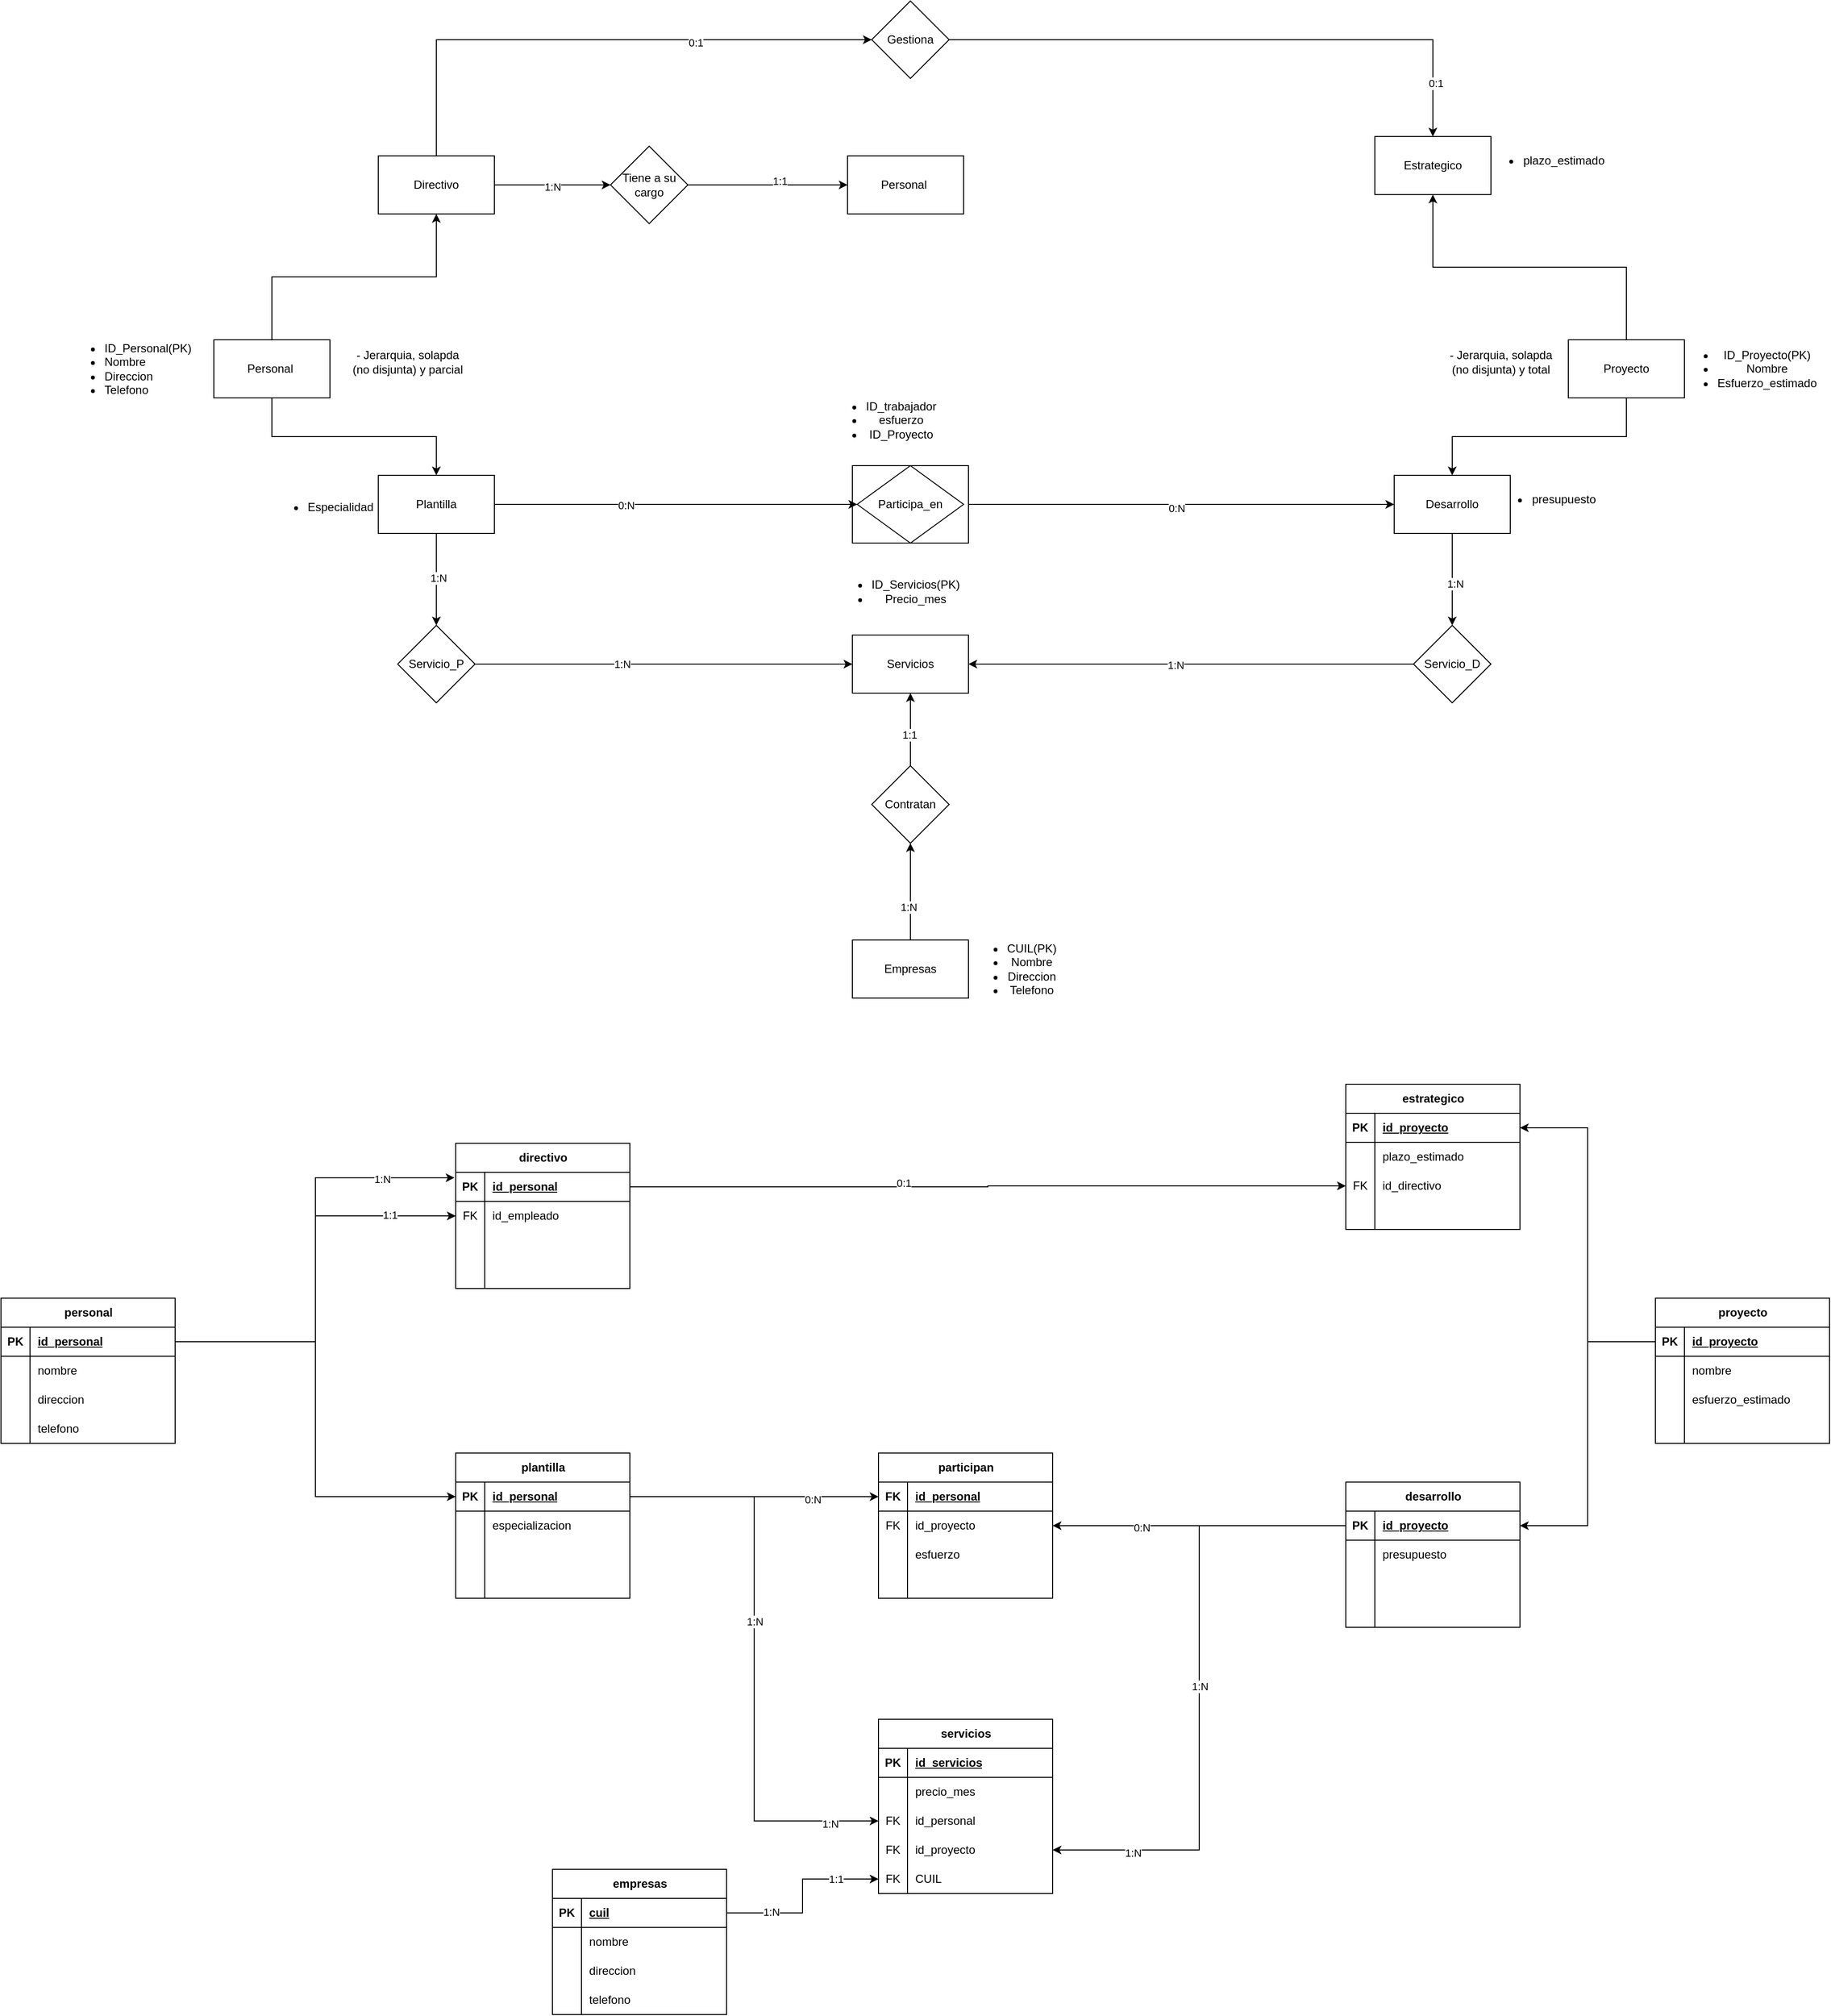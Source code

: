 <mxfile version="27.2.0">
  <diagram name="Página-1" id="fAKa5wEhksW1KPNqO4qL">
    <mxGraphModel dx="3318" dy="2423" grid="1" gridSize="10" guides="1" tooltips="1" connect="1" arrows="1" fold="1" page="1" pageScale="1" pageWidth="827" pageHeight="1169" math="0" shadow="0">
      <root>
        <mxCell id="0" />
        <mxCell id="1" parent="0" />
        <mxCell id="CAV7gjcMgvDfOAJaHkwh-51" value="" style="rounded=0;whiteSpace=wrap;html=1;" vertex="1" parent="1">
          <mxGeometry x="620" y="380" width="120" height="80" as="geometry" />
        </mxCell>
        <mxCell id="CAV7gjcMgvDfOAJaHkwh-5" value="" style="edgeStyle=orthogonalEdgeStyle;rounded=0;orthogonalLoop=1;jettySize=auto;html=1;exitX=0.5;exitY=0;exitDx=0;exitDy=0;" edge="1" parent="1" source="CAV7gjcMgvDfOAJaHkwh-1" target="CAV7gjcMgvDfOAJaHkwh-4">
          <mxGeometry relative="1" as="geometry" />
        </mxCell>
        <mxCell id="CAV7gjcMgvDfOAJaHkwh-7" value="" style="edgeStyle=orthogonalEdgeStyle;rounded=0;orthogonalLoop=1;jettySize=auto;html=1;exitX=0.5;exitY=1;exitDx=0;exitDy=0;" edge="1" parent="1" source="CAV7gjcMgvDfOAJaHkwh-1" target="CAV7gjcMgvDfOAJaHkwh-6">
          <mxGeometry relative="1" as="geometry" />
        </mxCell>
        <mxCell id="CAV7gjcMgvDfOAJaHkwh-1" value="Personal&amp;nbsp;" style="rounded=0;whiteSpace=wrap;html=1;" vertex="1" parent="1">
          <mxGeometry x="-40" y="250" width="120" height="60" as="geometry" />
        </mxCell>
        <mxCell id="CAV7gjcMgvDfOAJaHkwh-27" value="" style="edgeStyle=orthogonalEdgeStyle;rounded=0;orthogonalLoop=1;jettySize=auto;html=1;exitX=0.5;exitY=0;exitDx=0;exitDy=0;entryX=0.5;entryY=1;entryDx=0;entryDy=0;" edge="1" parent="1" source="CAV7gjcMgvDfOAJaHkwh-2" target="CAV7gjcMgvDfOAJaHkwh-26">
          <mxGeometry relative="1" as="geometry" />
        </mxCell>
        <mxCell id="CAV7gjcMgvDfOAJaHkwh-71" style="edgeStyle=orthogonalEdgeStyle;rounded=0;orthogonalLoop=1;jettySize=auto;html=1;entryX=0.5;entryY=0;entryDx=0;entryDy=0;exitX=0.5;exitY=1;exitDx=0;exitDy=0;" edge="1" parent="1" source="CAV7gjcMgvDfOAJaHkwh-2" target="CAV7gjcMgvDfOAJaHkwh-24">
          <mxGeometry relative="1" as="geometry" />
        </mxCell>
        <mxCell id="CAV7gjcMgvDfOAJaHkwh-2" value="Proyecto" style="rounded=0;whiteSpace=wrap;html=1;" vertex="1" parent="1">
          <mxGeometry x="1360" y="250" width="120" height="60" as="geometry" />
        </mxCell>
        <mxCell id="CAV7gjcMgvDfOAJaHkwh-3" value="Servicios" style="rounded=0;whiteSpace=wrap;html=1;" vertex="1" parent="1">
          <mxGeometry x="620" y="555" width="120" height="60" as="geometry" />
        </mxCell>
        <mxCell id="CAV7gjcMgvDfOAJaHkwh-9" value="" style="edgeStyle=orthogonalEdgeStyle;rounded=0;orthogonalLoop=1;jettySize=auto;html=1;" edge="1" parent="1" source="CAV7gjcMgvDfOAJaHkwh-4" target="CAV7gjcMgvDfOAJaHkwh-8">
          <mxGeometry relative="1" as="geometry" />
        </mxCell>
        <mxCell id="CAV7gjcMgvDfOAJaHkwh-72" value="1:N" style="edgeLabel;html=1;align=center;verticalAlign=middle;resizable=0;points=[];" vertex="1" connectable="0" parent="CAV7gjcMgvDfOAJaHkwh-9">
          <mxGeometry x="-0.006" y="-2" relative="1" as="geometry">
            <mxPoint as="offset" />
          </mxGeometry>
        </mxCell>
        <mxCell id="CAV7gjcMgvDfOAJaHkwh-70" style="edgeStyle=orthogonalEdgeStyle;rounded=0;orthogonalLoop=1;jettySize=auto;html=1;entryX=0;entryY=0.5;entryDx=0;entryDy=0;exitX=0.5;exitY=0;exitDx=0;exitDy=0;" edge="1" parent="1" source="CAV7gjcMgvDfOAJaHkwh-4" target="CAV7gjcMgvDfOAJaHkwh-41">
          <mxGeometry relative="1" as="geometry" />
        </mxCell>
        <mxCell id="CAV7gjcMgvDfOAJaHkwh-73" value="0:1" style="edgeLabel;html=1;align=center;verticalAlign=middle;resizable=0;points=[];" vertex="1" connectable="0" parent="CAV7gjcMgvDfOAJaHkwh-70">
          <mxGeometry x="0.362" y="-3" relative="1" as="geometry">
            <mxPoint as="offset" />
          </mxGeometry>
        </mxCell>
        <mxCell id="CAV7gjcMgvDfOAJaHkwh-4" value="Directivo" style="rounded=0;whiteSpace=wrap;html=1;" vertex="1" parent="1">
          <mxGeometry x="130" y="60" width="120" height="60" as="geometry" />
        </mxCell>
        <mxCell id="CAV7gjcMgvDfOAJaHkwh-49" value="" style="edgeStyle=orthogonalEdgeStyle;rounded=0;orthogonalLoop=1;jettySize=auto;html=1;" edge="1" parent="1" source="CAV7gjcMgvDfOAJaHkwh-6" target="CAV7gjcMgvDfOAJaHkwh-48">
          <mxGeometry relative="1" as="geometry" />
        </mxCell>
        <mxCell id="CAV7gjcMgvDfOAJaHkwh-75" value="0:N" style="edgeLabel;html=1;align=center;verticalAlign=middle;resizable=0;points=[];" vertex="1" connectable="0" parent="CAV7gjcMgvDfOAJaHkwh-49">
          <mxGeometry x="-0.275" y="-1" relative="1" as="geometry">
            <mxPoint as="offset" />
          </mxGeometry>
        </mxCell>
        <mxCell id="CAV7gjcMgvDfOAJaHkwh-60" value="" style="edgeStyle=orthogonalEdgeStyle;rounded=0;orthogonalLoop=1;jettySize=auto;html=1;exitX=0.5;exitY=1;exitDx=0;exitDy=0;" edge="1" parent="1" source="CAV7gjcMgvDfOAJaHkwh-6" target="CAV7gjcMgvDfOAJaHkwh-59">
          <mxGeometry relative="1" as="geometry" />
        </mxCell>
        <mxCell id="CAV7gjcMgvDfOAJaHkwh-80" value="1:N" style="edgeLabel;html=1;align=center;verticalAlign=middle;resizable=0;points=[];" vertex="1" connectable="0" parent="CAV7gjcMgvDfOAJaHkwh-60">
          <mxGeometry x="-0.035" y="2" relative="1" as="geometry">
            <mxPoint as="offset" />
          </mxGeometry>
        </mxCell>
        <mxCell id="CAV7gjcMgvDfOAJaHkwh-6" value="Plantilla" style="rounded=0;whiteSpace=wrap;html=1;" vertex="1" parent="1">
          <mxGeometry x="130" y="390" width="120" height="60" as="geometry" />
        </mxCell>
        <mxCell id="CAV7gjcMgvDfOAJaHkwh-8" value="Tiene a su cargo" style="rhombus;whiteSpace=wrap;html=1;rounded=0;" vertex="1" parent="1">
          <mxGeometry x="370" y="50" width="80" height="80" as="geometry" />
        </mxCell>
        <mxCell id="CAV7gjcMgvDfOAJaHkwh-11" value="Personal&amp;nbsp;" style="rounded=0;whiteSpace=wrap;html=1;" vertex="1" parent="1">
          <mxGeometry x="615" y="60" width="120" height="60" as="geometry" />
        </mxCell>
        <mxCell id="CAV7gjcMgvDfOAJaHkwh-16" style="edgeStyle=orthogonalEdgeStyle;rounded=0;orthogonalLoop=1;jettySize=auto;html=1;entryX=0;entryY=0.5;entryDx=0;entryDy=0;entryPerimeter=0;" edge="1" parent="1" source="CAV7gjcMgvDfOAJaHkwh-8" target="CAV7gjcMgvDfOAJaHkwh-11">
          <mxGeometry relative="1" as="geometry">
            <mxPoint x="560" y="90" as="targetPoint" />
          </mxGeometry>
        </mxCell>
        <mxCell id="CAV7gjcMgvDfOAJaHkwh-45" value="1:1" style="edgeLabel;html=1;align=center;verticalAlign=middle;resizable=0;points=[];" vertex="1" connectable="0" parent="CAV7gjcMgvDfOAJaHkwh-16">
          <mxGeometry x="0.2" y="4" relative="1" as="geometry">
            <mxPoint x="-4" as="offset" />
          </mxGeometry>
        </mxCell>
        <mxCell id="CAV7gjcMgvDfOAJaHkwh-93" style="edgeStyle=orthogonalEdgeStyle;rounded=0;orthogonalLoop=1;jettySize=auto;html=1;entryX=0.5;entryY=1;entryDx=0;entryDy=0;" edge="1" parent="1" source="CAV7gjcMgvDfOAJaHkwh-17" target="CAV7gjcMgvDfOAJaHkwh-52">
          <mxGeometry relative="1" as="geometry" />
        </mxCell>
        <mxCell id="CAV7gjcMgvDfOAJaHkwh-95" value="1:N" style="edgeLabel;html=1;align=center;verticalAlign=middle;resizable=0;points=[];" vertex="1" connectable="0" parent="CAV7gjcMgvDfOAJaHkwh-93">
          <mxGeometry x="-0.32" y="2" relative="1" as="geometry">
            <mxPoint as="offset" />
          </mxGeometry>
        </mxCell>
        <mxCell id="CAV7gjcMgvDfOAJaHkwh-17" value="Empresas" style="rounded=0;whiteSpace=wrap;html=1;" vertex="1" parent="1">
          <mxGeometry x="620" y="870" width="120" height="60" as="geometry" />
        </mxCell>
        <mxCell id="CAV7gjcMgvDfOAJaHkwh-63" value="" style="edgeStyle=orthogonalEdgeStyle;rounded=0;orthogonalLoop=1;jettySize=auto;html=1;exitX=0.5;exitY=1;exitDx=0;exitDy=0;" edge="1" parent="1" source="CAV7gjcMgvDfOAJaHkwh-24" target="CAV7gjcMgvDfOAJaHkwh-62">
          <mxGeometry relative="1" as="geometry" />
        </mxCell>
        <mxCell id="CAV7gjcMgvDfOAJaHkwh-82" value="1:N" style="edgeLabel;html=1;align=center;verticalAlign=middle;resizable=0;points=[];" vertex="1" connectable="0" parent="CAV7gjcMgvDfOAJaHkwh-63">
          <mxGeometry x="0.086" y="3" relative="1" as="geometry">
            <mxPoint as="offset" />
          </mxGeometry>
        </mxCell>
        <mxCell id="CAV7gjcMgvDfOAJaHkwh-24" value="Desarrollo" style="whiteSpace=wrap;html=1;rounded=0;" vertex="1" parent="1">
          <mxGeometry x="1180" y="390" width="120" height="60" as="geometry" />
        </mxCell>
        <mxCell id="CAV7gjcMgvDfOAJaHkwh-26" value="Estrategico" style="rounded=0;whiteSpace=wrap;html=1;" vertex="1" parent="1">
          <mxGeometry x="1160" y="40" width="120" height="60" as="geometry" />
        </mxCell>
        <mxCell id="CAV7gjcMgvDfOAJaHkwh-44" style="edgeStyle=orthogonalEdgeStyle;rounded=0;orthogonalLoop=1;jettySize=auto;html=1;entryX=0.5;entryY=0;entryDx=0;entryDy=0;" edge="1" parent="1" source="CAV7gjcMgvDfOAJaHkwh-41" target="CAV7gjcMgvDfOAJaHkwh-26">
          <mxGeometry relative="1" as="geometry" />
        </mxCell>
        <mxCell id="CAV7gjcMgvDfOAJaHkwh-74" value="0:1" style="edgeLabel;html=1;align=center;verticalAlign=middle;resizable=0;points=[];" vertex="1" connectable="0" parent="CAV7gjcMgvDfOAJaHkwh-44">
          <mxGeometry x="0.815" y="3" relative="1" as="geometry">
            <mxPoint as="offset" />
          </mxGeometry>
        </mxCell>
        <mxCell id="CAV7gjcMgvDfOAJaHkwh-41" value="Gestiona" style="rhombus;whiteSpace=wrap;html=1;rounded=0;" vertex="1" parent="1">
          <mxGeometry x="640" y="-100" width="80" height="80" as="geometry" />
        </mxCell>
        <mxCell id="CAV7gjcMgvDfOAJaHkwh-50" style="edgeStyle=orthogonalEdgeStyle;rounded=0;orthogonalLoop=1;jettySize=auto;html=1;entryX=0;entryY=0.5;entryDx=0;entryDy=0;exitX=1;exitY=0.5;exitDx=0;exitDy=0;" edge="1" parent="1" source="CAV7gjcMgvDfOAJaHkwh-51" target="CAV7gjcMgvDfOAJaHkwh-24">
          <mxGeometry relative="1" as="geometry" />
        </mxCell>
        <mxCell id="CAV7gjcMgvDfOAJaHkwh-76" value="0:N" style="edgeLabel;html=1;align=center;verticalAlign=middle;resizable=0;points=[];" vertex="1" connectable="0" parent="CAV7gjcMgvDfOAJaHkwh-50">
          <mxGeometry x="-0.025" y="-4" relative="1" as="geometry">
            <mxPoint as="offset" />
          </mxGeometry>
        </mxCell>
        <mxCell id="CAV7gjcMgvDfOAJaHkwh-48" value="Participa_en" style="rhombus;whiteSpace=wrap;html=1;rounded=0;" vertex="1" parent="1">
          <mxGeometry x="625" y="380" width="110" height="80" as="geometry" />
        </mxCell>
        <mxCell id="CAV7gjcMgvDfOAJaHkwh-94" style="edgeStyle=orthogonalEdgeStyle;rounded=0;orthogonalLoop=1;jettySize=auto;html=1;entryX=0.5;entryY=1;entryDx=0;entryDy=0;" edge="1" parent="1" source="CAV7gjcMgvDfOAJaHkwh-52" target="CAV7gjcMgvDfOAJaHkwh-3">
          <mxGeometry relative="1" as="geometry" />
        </mxCell>
        <mxCell id="CAV7gjcMgvDfOAJaHkwh-96" value="1:1" style="edgeLabel;html=1;align=center;verticalAlign=middle;resizable=0;points=[];" vertex="1" connectable="0" parent="CAV7gjcMgvDfOAJaHkwh-94">
          <mxGeometry x="-0.147" y="1" relative="1" as="geometry">
            <mxPoint as="offset" />
          </mxGeometry>
        </mxCell>
        <mxCell id="CAV7gjcMgvDfOAJaHkwh-52" value="Contratan" style="rhombus;whiteSpace=wrap;html=1;rounded=0;" vertex="1" parent="1">
          <mxGeometry x="640" y="690" width="80" height="80" as="geometry" />
        </mxCell>
        <mxCell id="CAV7gjcMgvDfOAJaHkwh-61" style="edgeStyle=orthogonalEdgeStyle;rounded=0;orthogonalLoop=1;jettySize=auto;html=1;entryX=0;entryY=0.5;entryDx=0;entryDy=0;" edge="1" parent="1" source="CAV7gjcMgvDfOAJaHkwh-59" target="CAV7gjcMgvDfOAJaHkwh-3">
          <mxGeometry relative="1" as="geometry">
            <mxPoint x="630" y="570" as="targetPoint" />
          </mxGeometry>
        </mxCell>
        <mxCell id="CAV7gjcMgvDfOAJaHkwh-79" value="1:N" style="edgeLabel;html=1;align=center;verticalAlign=middle;resizable=0;points=[];" vertex="1" connectable="0" parent="CAV7gjcMgvDfOAJaHkwh-61">
          <mxGeometry x="-0.22" relative="1" as="geometry">
            <mxPoint as="offset" />
          </mxGeometry>
        </mxCell>
        <mxCell id="CAV7gjcMgvDfOAJaHkwh-59" value="Servicio_P" style="rhombus;whiteSpace=wrap;html=1;rounded=0;" vertex="1" parent="1">
          <mxGeometry x="150" y="545" width="80" height="80" as="geometry" />
        </mxCell>
        <mxCell id="CAV7gjcMgvDfOAJaHkwh-62" value="Servicio_D" style="rhombus;whiteSpace=wrap;html=1;rounded=0;" vertex="1" parent="1">
          <mxGeometry x="1200" y="545" width="80" height="80" as="geometry" />
        </mxCell>
        <mxCell id="CAV7gjcMgvDfOAJaHkwh-65" style="edgeStyle=orthogonalEdgeStyle;rounded=0;orthogonalLoop=1;jettySize=auto;html=1;" edge="1" parent="1" source="CAV7gjcMgvDfOAJaHkwh-62" target="CAV7gjcMgvDfOAJaHkwh-3">
          <mxGeometry relative="1" as="geometry">
            <mxPoint x="751" y="585" as="targetPoint" />
          </mxGeometry>
        </mxCell>
        <mxCell id="CAV7gjcMgvDfOAJaHkwh-81" value="1:N" style="edgeLabel;html=1;align=center;verticalAlign=middle;resizable=0;points=[];" vertex="1" connectable="0" parent="CAV7gjcMgvDfOAJaHkwh-65">
          <mxGeometry x="0.072" y="1" relative="1" as="geometry">
            <mxPoint as="offset" />
          </mxGeometry>
        </mxCell>
        <mxCell id="CAV7gjcMgvDfOAJaHkwh-83" value="- Jerarquia, solapda&lt;div&gt;(no disjunta) y total&lt;/div&gt;" style="text;html=1;align=center;verticalAlign=middle;resizable=0;points=[];autosize=1;strokeColor=none;fillColor=none;" vertex="1" parent="1">
          <mxGeometry x="1225" y="253" width="130" height="40" as="geometry" />
        </mxCell>
        <mxCell id="CAV7gjcMgvDfOAJaHkwh-84" value="- Jerarquia, solapda&lt;div&gt;(no disjunta) y parcial&lt;/div&gt;" style="text;html=1;align=center;verticalAlign=middle;resizable=0;points=[];autosize=1;strokeColor=none;fillColor=none;" vertex="1" parent="1">
          <mxGeometry x="90" y="253" width="140" height="40" as="geometry" />
        </mxCell>
        <mxCell id="CAV7gjcMgvDfOAJaHkwh-85" value="&lt;ul&gt;&lt;li&gt;ID_Personal(PK)&lt;/li&gt;&lt;li style=&quot;&quot;&gt;Nombre&amp;nbsp;&lt;/li&gt;&lt;li&gt;Direccion&amp;nbsp;&lt;/li&gt;&lt;li&gt;Telefono&lt;/li&gt;&lt;/ul&gt;" style="text;html=1;align=left;verticalAlign=middle;resizable=0;points=[];autosize=1;strokeColor=none;fillColor=none;" vertex="1" parent="1">
          <mxGeometry x="-195" y="230" width="150" height="100" as="geometry" />
        </mxCell>
        <mxCell id="CAV7gjcMgvDfOAJaHkwh-86" value="&lt;ul&gt;&lt;li&gt;Especialidad&lt;/li&gt;&lt;/ul&gt;" style="text;html=1;align=left;verticalAlign=middle;resizable=0;points=[];autosize=1;strokeColor=none;fillColor=none;" vertex="1" parent="1">
          <mxGeometry x="15" y="398" width="130" height="50" as="geometry" />
        </mxCell>
        <mxCell id="CAV7gjcMgvDfOAJaHkwh-87" value="&lt;ul&gt;&lt;li&gt;ID_Proyecto(PK)&lt;/li&gt;&lt;li&gt;Nombre&lt;/li&gt;&lt;li&gt;Esfuerzo_estimado&lt;/li&gt;&lt;/ul&gt;" style="text;html=1;align=center;verticalAlign=middle;resizable=0;points=[];autosize=1;strokeColor=none;fillColor=none;" vertex="1" parent="1">
          <mxGeometry x="1460" y="240" width="170" height="80" as="geometry" />
        </mxCell>
        <mxCell id="CAV7gjcMgvDfOAJaHkwh-88" value="&lt;ul&gt;&lt;li&gt;CUIL(PK)&lt;/li&gt;&lt;li&gt;Nombre&lt;/li&gt;&lt;li&gt;Direccion&lt;/li&gt;&lt;li&gt;Telefono&lt;/li&gt;&lt;/ul&gt;" style="text;html=1;align=center;verticalAlign=middle;resizable=0;points=[];autosize=1;strokeColor=none;fillColor=none;" vertex="1" parent="1">
          <mxGeometry x="730" y="850" width="110" height="100" as="geometry" />
        </mxCell>
        <mxCell id="CAV7gjcMgvDfOAJaHkwh-89" value="&lt;div&gt;&lt;ul&gt;&lt;li&gt;plazo_estimado&lt;/li&gt;&lt;/ul&gt;&lt;/div&gt;" style="text;html=1;align=center;verticalAlign=middle;resizable=0;points=[];autosize=1;strokeColor=none;fillColor=none;" vertex="1" parent="1">
          <mxGeometry x="1260" y="40" width="150" height="50" as="geometry" />
        </mxCell>
        <mxCell id="CAV7gjcMgvDfOAJaHkwh-90" value="&lt;ul&gt;&lt;li&gt;presupuesto&lt;/li&gt;&lt;/ul&gt;" style="text;html=1;align=center;verticalAlign=middle;resizable=0;points=[];autosize=1;strokeColor=none;fillColor=none;" vertex="1" parent="1">
          <mxGeometry x="1270" y="390" width="130" height="50" as="geometry" />
        </mxCell>
        <mxCell id="CAV7gjcMgvDfOAJaHkwh-91" value="&lt;ul&gt;&lt;li&gt;ID_trabajador&lt;/li&gt;&lt;li&gt;esfuerzo&lt;/li&gt;&lt;li&gt;ID_Proyecto&lt;/li&gt;&lt;/ul&gt;" style="text;html=1;align=center;verticalAlign=middle;resizable=0;points=[];autosize=1;strokeColor=none;fillColor=none;" vertex="1" parent="1">
          <mxGeometry x="580" y="293" width="140" height="80" as="geometry" />
        </mxCell>
        <mxCell id="CAV7gjcMgvDfOAJaHkwh-92" value="&lt;ul&gt;&lt;li&gt;ID_Servicios(PK)&lt;/li&gt;&lt;li&gt;Precio_mes&lt;/li&gt;&lt;/ul&gt;" style="text;html=1;align=center;verticalAlign=middle;resizable=0;points=[];autosize=1;strokeColor=none;fillColor=none;" vertex="1" parent="1">
          <mxGeometry x="590" y="475" width="150" height="70" as="geometry" />
        </mxCell>
        <mxCell id="CAV7gjcMgvDfOAJaHkwh-97" value="personal" style="shape=table;startSize=30;container=1;collapsible=1;childLayout=tableLayout;fixedRows=1;rowLines=0;fontStyle=1;align=center;resizeLast=1;html=1;" vertex="1" parent="1">
          <mxGeometry x="-260" y="1240" width="180" height="150" as="geometry" />
        </mxCell>
        <mxCell id="CAV7gjcMgvDfOAJaHkwh-98" value="" style="shape=tableRow;horizontal=0;startSize=0;swimlaneHead=0;swimlaneBody=0;fillColor=none;collapsible=0;dropTarget=0;points=[[0,0.5],[1,0.5]];portConstraint=eastwest;top=0;left=0;right=0;bottom=1;" vertex="1" parent="CAV7gjcMgvDfOAJaHkwh-97">
          <mxGeometry y="30" width="180" height="30" as="geometry" />
        </mxCell>
        <mxCell id="CAV7gjcMgvDfOAJaHkwh-99" value="PK" style="shape=partialRectangle;connectable=0;fillColor=none;top=0;left=0;bottom=0;right=0;fontStyle=1;overflow=hidden;whiteSpace=wrap;html=1;" vertex="1" parent="CAV7gjcMgvDfOAJaHkwh-98">
          <mxGeometry width="30" height="30" as="geometry">
            <mxRectangle width="30" height="30" as="alternateBounds" />
          </mxGeometry>
        </mxCell>
        <mxCell id="CAV7gjcMgvDfOAJaHkwh-100" value="id_personal" style="shape=partialRectangle;connectable=0;fillColor=none;top=0;left=0;bottom=0;right=0;align=left;spacingLeft=6;fontStyle=5;overflow=hidden;whiteSpace=wrap;html=1;" vertex="1" parent="CAV7gjcMgvDfOAJaHkwh-98">
          <mxGeometry x="30" width="150" height="30" as="geometry">
            <mxRectangle width="150" height="30" as="alternateBounds" />
          </mxGeometry>
        </mxCell>
        <mxCell id="CAV7gjcMgvDfOAJaHkwh-101" value="" style="shape=tableRow;horizontal=0;startSize=0;swimlaneHead=0;swimlaneBody=0;fillColor=none;collapsible=0;dropTarget=0;points=[[0,0.5],[1,0.5]];portConstraint=eastwest;top=0;left=0;right=0;bottom=0;" vertex="1" parent="CAV7gjcMgvDfOAJaHkwh-97">
          <mxGeometry y="60" width="180" height="30" as="geometry" />
        </mxCell>
        <mxCell id="CAV7gjcMgvDfOAJaHkwh-102" value="" style="shape=partialRectangle;connectable=0;fillColor=none;top=0;left=0;bottom=0;right=0;editable=1;overflow=hidden;whiteSpace=wrap;html=1;" vertex="1" parent="CAV7gjcMgvDfOAJaHkwh-101">
          <mxGeometry width="30" height="30" as="geometry">
            <mxRectangle width="30" height="30" as="alternateBounds" />
          </mxGeometry>
        </mxCell>
        <mxCell id="CAV7gjcMgvDfOAJaHkwh-103" value="nombre" style="shape=partialRectangle;connectable=0;fillColor=none;top=0;left=0;bottom=0;right=0;align=left;spacingLeft=6;overflow=hidden;whiteSpace=wrap;html=1;" vertex="1" parent="CAV7gjcMgvDfOAJaHkwh-101">
          <mxGeometry x="30" width="150" height="30" as="geometry">
            <mxRectangle width="150" height="30" as="alternateBounds" />
          </mxGeometry>
        </mxCell>
        <mxCell id="CAV7gjcMgvDfOAJaHkwh-104" value="" style="shape=tableRow;horizontal=0;startSize=0;swimlaneHead=0;swimlaneBody=0;fillColor=none;collapsible=0;dropTarget=0;points=[[0,0.5],[1,0.5]];portConstraint=eastwest;top=0;left=0;right=0;bottom=0;" vertex="1" parent="CAV7gjcMgvDfOAJaHkwh-97">
          <mxGeometry y="90" width="180" height="30" as="geometry" />
        </mxCell>
        <mxCell id="CAV7gjcMgvDfOAJaHkwh-105" value="" style="shape=partialRectangle;connectable=0;fillColor=none;top=0;left=0;bottom=0;right=0;editable=1;overflow=hidden;whiteSpace=wrap;html=1;" vertex="1" parent="CAV7gjcMgvDfOAJaHkwh-104">
          <mxGeometry width="30" height="30" as="geometry">
            <mxRectangle width="30" height="30" as="alternateBounds" />
          </mxGeometry>
        </mxCell>
        <mxCell id="CAV7gjcMgvDfOAJaHkwh-106" value="direccion" style="shape=partialRectangle;connectable=0;fillColor=none;top=0;left=0;bottom=0;right=0;align=left;spacingLeft=6;overflow=hidden;whiteSpace=wrap;html=1;" vertex="1" parent="CAV7gjcMgvDfOAJaHkwh-104">
          <mxGeometry x="30" width="150" height="30" as="geometry">
            <mxRectangle width="150" height="30" as="alternateBounds" />
          </mxGeometry>
        </mxCell>
        <mxCell id="CAV7gjcMgvDfOAJaHkwh-107" value="" style="shape=tableRow;horizontal=0;startSize=0;swimlaneHead=0;swimlaneBody=0;fillColor=none;collapsible=0;dropTarget=0;points=[[0,0.5],[1,0.5]];portConstraint=eastwest;top=0;left=0;right=0;bottom=0;" vertex="1" parent="CAV7gjcMgvDfOAJaHkwh-97">
          <mxGeometry y="120" width="180" height="30" as="geometry" />
        </mxCell>
        <mxCell id="CAV7gjcMgvDfOAJaHkwh-108" value="" style="shape=partialRectangle;connectable=0;fillColor=none;top=0;left=0;bottom=0;right=0;editable=1;overflow=hidden;whiteSpace=wrap;html=1;" vertex="1" parent="CAV7gjcMgvDfOAJaHkwh-107">
          <mxGeometry width="30" height="30" as="geometry">
            <mxRectangle width="30" height="30" as="alternateBounds" />
          </mxGeometry>
        </mxCell>
        <mxCell id="CAV7gjcMgvDfOAJaHkwh-109" value="telefono" style="shape=partialRectangle;connectable=0;fillColor=none;top=0;left=0;bottom=0;right=0;align=left;spacingLeft=6;overflow=hidden;whiteSpace=wrap;html=1;" vertex="1" parent="CAV7gjcMgvDfOAJaHkwh-107">
          <mxGeometry x="30" width="150" height="30" as="geometry">
            <mxRectangle width="150" height="30" as="alternateBounds" />
          </mxGeometry>
        </mxCell>
        <mxCell id="CAV7gjcMgvDfOAJaHkwh-110" value="directivo" style="shape=table;startSize=30;container=1;collapsible=1;childLayout=tableLayout;fixedRows=1;rowLines=0;fontStyle=1;align=center;resizeLast=1;html=1;" vertex="1" parent="1">
          <mxGeometry x="210" y="1080" width="180" height="150" as="geometry" />
        </mxCell>
        <mxCell id="CAV7gjcMgvDfOAJaHkwh-111" value="" style="shape=tableRow;horizontal=0;startSize=0;swimlaneHead=0;swimlaneBody=0;fillColor=none;collapsible=0;dropTarget=0;points=[[0,0.5],[1,0.5]];portConstraint=eastwest;top=0;left=0;right=0;bottom=1;" vertex="1" parent="CAV7gjcMgvDfOAJaHkwh-110">
          <mxGeometry y="30" width="180" height="30" as="geometry" />
        </mxCell>
        <mxCell id="CAV7gjcMgvDfOAJaHkwh-112" value="PK" style="shape=partialRectangle;connectable=0;fillColor=none;top=0;left=0;bottom=0;right=0;fontStyle=1;overflow=hidden;whiteSpace=wrap;html=1;" vertex="1" parent="CAV7gjcMgvDfOAJaHkwh-111">
          <mxGeometry width="30" height="30" as="geometry">
            <mxRectangle width="30" height="30" as="alternateBounds" />
          </mxGeometry>
        </mxCell>
        <mxCell id="CAV7gjcMgvDfOAJaHkwh-113" value="id_personal" style="shape=partialRectangle;connectable=0;fillColor=none;top=0;left=0;bottom=0;right=0;align=left;spacingLeft=6;fontStyle=5;overflow=hidden;whiteSpace=wrap;html=1;" vertex="1" parent="CAV7gjcMgvDfOAJaHkwh-111">
          <mxGeometry x="30" width="150" height="30" as="geometry">
            <mxRectangle width="150" height="30" as="alternateBounds" />
          </mxGeometry>
        </mxCell>
        <mxCell id="CAV7gjcMgvDfOAJaHkwh-114" value="" style="shape=tableRow;horizontal=0;startSize=0;swimlaneHead=0;swimlaneBody=0;fillColor=none;collapsible=0;dropTarget=0;points=[[0,0.5],[1,0.5]];portConstraint=eastwest;top=0;left=0;right=0;bottom=0;" vertex="1" parent="CAV7gjcMgvDfOAJaHkwh-110">
          <mxGeometry y="60" width="180" height="30" as="geometry" />
        </mxCell>
        <mxCell id="CAV7gjcMgvDfOAJaHkwh-115" value="FK" style="shape=partialRectangle;connectable=0;fillColor=none;top=0;left=0;bottom=0;right=0;editable=1;overflow=hidden;whiteSpace=wrap;html=1;" vertex="1" parent="CAV7gjcMgvDfOAJaHkwh-114">
          <mxGeometry width="30" height="30" as="geometry">
            <mxRectangle width="30" height="30" as="alternateBounds" />
          </mxGeometry>
        </mxCell>
        <mxCell id="CAV7gjcMgvDfOAJaHkwh-116" value="id_empleado" style="shape=partialRectangle;connectable=0;fillColor=none;top=0;left=0;bottom=0;right=0;align=left;spacingLeft=6;overflow=hidden;whiteSpace=wrap;html=1;" vertex="1" parent="CAV7gjcMgvDfOAJaHkwh-114">
          <mxGeometry x="30" width="150" height="30" as="geometry">
            <mxRectangle width="150" height="30" as="alternateBounds" />
          </mxGeometry>
        </mxCell>
        <mxCell id="CAV7gjcMgvDfOAJaHkwh-117" value="" style="shape=tableRow;horizontal=0;startSize=0;swimlaneHead=0;swimlaneBody=0;fillColor=none;collapsible=0;dropTarget=0;points=[[0,0.5],[1,0.5]];portConstraint=eastwest;top=0;left=0;right=0;bottom=0;" vertex="1" parent="CAV7gjcMgvDfOAJaHkwh-110">
          <mxGeometry y="90" width="180" height="30" as="geometry" />
        </mxCell>
        <mxCell id="CAV7gjcMgvDfOAJaHkwh-118" value="" style="shape=partialRectangle;connectable=0;fillColor=none;top=0;left=0;bottom=0;right=0;editable=1;overflow=hidden;whiteSpace=wrap;html=1;" vertex="1" parent="CAV7gjcMgvDfOAJaHkwh-117">
          <mxGeometry width="30" height="30" as="geometry">
            <mxRectangle width="30" height="30" as="alternateBounds" />
          </mxGeometry>
        </mxCell>
        <mxCell id="CAV7gjcMgvDfOAJaHkwh-119" value="" style="shape=partialRectangle;connectable=0;fillColor=none;top=0;left=0;bottom=0;right=0;align=left;spacingLeft=6;overflow=hidden;whiteSpace=wrap;html=1;" vertex="1" parent="CAV7gjcMgvDfOAJaHkwh-117">
          <mxGeometry x="30" width="150" height="30" as="geometry">
            <mxRectangle width="150" height="30" as="alternateBounds" />
          </mxGeometry>
        </mxCell>
        <mxCell id="CAV7gjcMgvDfOAJaHkwh-120" value="" style="shape=tableRow;horizontal=0;startSize=0;swimlaneHead=0;swimlaneBody=0;fillColor=none;collapsible=0;dropTarget=0;points=[[0,0.5],[1,0.5]];portConstraint=eastwest;top=0;left=0;right=0;bottom=0;" vertex="1" parent="CAV7gjcMgvDfOAJaHkwh-110">
          <mxGeometry y="120" width="180" height="30" as="geometry" />
        </mxCell>
        <mxCell id="CAV7gjcMgvDfOAJaHkwh-121" value="" style="shape=partialRectangle;connectable=0;fillColor=none;top=0;left=0;bottom=0;right=0;editable=1;overflow=hidden;whiteSpace=wrap;html=1;" vertex="1" parent="CAV7gjcMgvDfOAJaHkwh-120">
          <mxGeometry width="30" height="30" as="geometry">
            <mxRectangle width="30" height="30" as="alternateBounds" />
          </mxGeometry>
        </mxCell>
        <mxCell id="CAV7gjcMgvDfOAJaHkwh-122" value="" style="shape=partialRectangle;connectable=0;fillColor=none;top=0;left=0;bottom=0;right=0;align=left;spacingLeft=6;overflow=hidden;whiteSpace=wrap;html=1;" vertex="1" parent="CAV7gjcMgvDfOAJaHkwh-120">
          <mxGeometry x="30" width="150" height="30" as="geometry">
            <mxRectangle width="150" height="30" as="alternateBounds" />
          </mxGeometry>
        </mxCell>
        <mxCell id="CAV7gjcMgvDfOAJaHkwh-123" value="plantilla" style="shape=table;startSize=30;container=1;collapsible=1;childLayout=tableLayout;fixedRows=1;rowLines=0;fontStyle=1;align=center;resizeLast=1;html=1;" vertex="1" parent="1">
          <mxGeometry x="210" y="1400" width="180" height="150" as="geometry" />
        </mxCell>
        <mxCell id="CAV7gjcMgvDfOAJaHkwh-124" value="" style="shape=tableRow;horizontal=0;startSize=0;swimlaneHead=0;swimlaneBody=0;fillColor=none;collapsible=0;dropTarget=0;points=[[0,0.5],[1,0.5]];portConstraint=eastwest;top=0;left=0;right=0;bottom=1;" vertex="1" parent="CAV7gjcMgvDfOAJaHkwh-123">
          <mxGeometry y="30" width="180" height="30" as="geometry" />
        </mxCell>
        <mxCell id="CAV7gjcMgvDfOAJaHkwh-125" value="PK" style="shape=partialRectangle;connectable=0;fillColor=none;top=0;left=0;bottom=0;right=0;fontStyle=1;overflow=hidden;whiteSpace=wrap;html=1;" vertex="1" parent="CAV7gjcMgvDfOAJaHkwh-124">
          <mxGeometry width="30" height="30" as="geometry">
            <mxRectangle width="30" height="30" as="alternateBounds" />
          </mxGeometry>
        </mxCell>
        <mxCell id="CAV7gjcMgvDfOAJaHkwh-126" value="id_personal" style="shape=partialRectangle;connectable=0;fillColor=none;top=0;left=0;bottom=0;right=0;align=left;spacingLeft=6;fontStyle=5;overflow=hidden;whiteSpace=wrap;html=1;" vertex="1" parent="CAV7gjcMgvDfOAJaHkwh-124">
          <mxGeometry x="30" width="150" height="30" as="geometry">
            <mxRectangle width="150" height="30" as="alternateBounds" />
          </mxGeometry>
        </mxCell>
        <mxCell id="CAV7gjcMgvDfOAJaHkwh-127" value="" style="shape=tableRow;horizontal=0;startSize=0;swimlaneHead=0;swimlaneBody=0;fillColor=none;collapsible=0;dropTarget=0;points=[[0,0.5],[1,0.5]];portConstraint=eastwest;top=0;left=0;right=0;bottom=0;" vertex="1" parent="CAV7gjcMgvDfOAJaHkwh-123">
          <mxGeometry y="60" width="180" height="30" as="geometry" />
        </mxCell>
        <mxCell id="CAV7gjcMgvDfOAJaHkwh-128" value="" style="shape=partialRectangle;connectable=0;fillColor=none;top=0;left=0;bottom=0;right=0;editable=1;overflow=hidden;whiteSpace=wrap;html=1;" vertex="1" parent="CAV7gjcMgvDfOAJaHkwh-127">
          <mxGeometry width="30" height="30" as="geometry">
            <mxRectangle width="30" height="30" as="alternateBounds" />
          </mxGeometry>
        </mxCell>
        <mxCell id="CAV7gjcMgvDfOAJaHkwh-129" value="especializacion" style="shape=partialRectangle;connectable=0;fillColor=none;top=0;left=0;bottom=0;right=0;align=left;spacingLeft=6;overflow=hidden;whiteSpace=wrap;html=1;" vertex="1" parent="CAV7gjcMgvDfOAJaHkwh-127">
          <mxGeometry x="30" width="150" height="30" as="geometry">
            <mxRectangle width="150" height="30" as="alternateBounds" />
          </mxGeometry>
        </mxCell>
        <mxCell id="CAV7gjcMgvDfOAJaHkwh-130" value="" style="shape=tableRow;horizontal=0;startSize=0;swimlaneHead=0;swimlaneBody=0;fillColor=none;collapsible=0;dropTarget=0;points=[[0,0.5],[1,0.5]];portConstraint=eastwest;top=0;left=0;right=0;bottom=0;" vertex="1" parent="CAV7gjcMgvDfOAJaHkwh-123">
          <mxGeometry y="90" width="180" height="30" as="geometry" />
        </mxCell>
        <mxCell id="CAV7gjcMgvDfOAJaHkwh-131" value="" style="shape=partialRectangle;connectable=0;fillColor=none;top=0;left=0;bottom=0;right=0;editable=1;overflow=hidden;whiteSpace=wrap;html=1;" vertex="1" parent="CAV7gjcMgvDfOAJaHkwh-130">
          <mxGeometry width="30" height="30" as="geometry">
            <mxRectangle width="30" height="30" as="alternateBounds" />
          </mxGeometry>
        </mxCell>
        <mxCell id="CAV7gjcMgvDfOAJaHkwh-132" value="" style="shape=partialRectangle;connectable=0;fillColor=none;top=0;left=0;bottom=0;right=0;align=left;spacingLeft=6;overflow=hidden;whiteSpace=wrap;html=1;" vertex="1" parent="CAV7gjcMgvDfOAJaHkwh-130">
          <mxGeometry x="30" width="150" height="30" as="geometry">
            <mxRectangle width="150" height="30" as="alternateBounds" />
          </mxGeometry>
        </mxCell>
        <mxCell id="CAV7gjcMgvDfOAJaHkwh-133" value="" style="shape=tableRow;horizontal=0;startSize=0;swimlaneHead=0;swimlaneBody=0;fillColor=none;collapsible=0;dropTarget=0;points=[[0,0.5],[1,0.5]];portConstraint=eastwest;top=0;left=0;right=0;bottom=0;" vertex="1" parent="CAV7gjcMgvDfOAJaHkwh-123">
          <mxGeometry y="120" width="180" height="30" as="geometry" />
        </mxCell>
        <mxCell id="CAV7gjcMgvDfOAJaHkwh-134" value="" style="shape=partialRectangle;connectable=0;fillColor=none;top=0;left=0;bottom=0;right=0;editable=1;overflow=hidden;whiteSpace=wrap;html=1;" vertex="1" parent="CAV7gjcMgvDfOAJaHkwh-133">
          <mxGeometry width="30" height="30" as="geometry">
            <mxRectangle width="30" height="30" as="alternateBounds" />
          </mxGeometry>
        </mxCell>
        <mxCell id="CAV7gjcMgvDfOAJaHkwh-135" value="" style="shape=partialRectangle;connectable=0;fillColor=none;top=0;left=0;bottom=0;right=0;align=left;spacingLeft=6;overflow=hidden;whiteSpace=wrap;html=1;" vertex="1" parent="CAV7gjcMgvDfOAJaHkwh-133">
          <mxGeometry x="30" width="150" height="30" as="geometry">
            <mxRectangle width="150" height="30" as="alternateBounds" />
          </mxGeometry>
        </mxCell>
        <mxCell id="CAV7gjcMgvDfOAJaHkwh-136" style="edgeStyle=orthogonalEdgeStyle;rounded=0;orthogonalLoop=1;jettySize=auto;html=1;entryX=-0.007;entryY=0.186;entryDx=0;entryDy=0;entryPerimeter=0;" edge="1" parent="1" source="CAV7gjcMgvDfOAJaHkwh-98" target="CAV7gjcMgvDfOAJaHkwh-111">
          <mxGeometry relative="1" as="geometry" />
        </mxCell>
        <mxCell id="CAV7gjcMgvDfOAJaHkwh-230" value="1:N" style="edgeLabel;html=1;align=center;verticalAlign=middle;resizable=0;points=[];" vertex="1" connectable="0" parent="CAV7gjcMgvDfOAJaHkwh-136">
          <mxGeometry x="0.668" y="-1" relative="1" as="geometry">
            <mxPoint x="1" as="offset" />
          </mxGeometry>
        </mxCell>
        <mxCell id="CAV7gjcMgvDfOAJaHkwh-137" style="edgeStyle=orthogonalEdgeStyle;rounded=0;orthogonalLoop=1;jettySize=auto;html=1;entryX=0;entryY=0.5;entryDx=0;entryDy=0;" edge="1" parent="1" source="CAV7gjcMgvDfOAJaHkwh-98" target="CAV7gjcMgvDfOAJaHkwh-114">
          <mxGeometry relative="1" as="geometry" />
        </mxCell>
        <mxCell id="CAV7gjcMgvDfOAJaHkwh-229" value="1:1" style="edgeLabel;html=1;align=center;verticalAlign=middle;resizable=0;points=[];" vertex="1" connectable="0" parent="CAV7gjcMgvDfOAJaHkwh-137">
          <mxGeometry x="0.673" y="1" relative="1" as="geometry">
            <mxPoint as="offset" />
          </mxGeometry>
        </mxCell>
        <mxCell id="CAV7gjcMgvDfOAJaHkwh-138" style="edgeStyle=orthogonalEdgeStyle;rounded=0;orthogonalLoop=1;jettySize=auto;html=1;entryX=0;entryY=0.5;entryDx=0;entryDy=0;" edge="1" parent="1" source="CAV7gjcMgvDfOAJaHkwh-98" target="CAV7gjcMgvDfOAJaHkwh-124">
          <mxGeometry relative="1" as="geometry" />
        </mxCell>
        <mxCell id="CAV7gjcMgvDfOAJaHkwh-139" value="proyecto" style="shape=table;startSize=30;container=1;collapsible=1;childLayout=tableLayout;fixedRows=1;rowLines=0;fontStyle=1;align=center;resizeLast=1;html=1;" vertex="1" parent="1">
          <mxGeometry x="1450" y="1240" width="180" height="150" as="geometry" />
        </mxCell>
        <mxCell id="CAV7gjcMgvDfOAJaHkwh-140" value="" style="shape=tableRow;horizontal=0;startSize=0;swimlaneHead=0;swimlaneBody=0;fillColor=none;collapsible=0;dropTarget=0;points=[[0,0.5],[1,0.5]];portConstraint=eastwest;top=0;left=0;right=0;bottom=1;" vertex="1" parent="CAV7gjcMgvDfOAJaHkwh-139">
          <mxGeometry y="30" width="180" height="30" as="geometry" />
        </mxCell>
        <mxCell id="CAV7gjcMgvDfOAJaHkwh-141" value="PK" style="shape=partialRectangle;connectable=0;fillColor=none;top=0;left=0;bottom=0;right=0;fontStyle=1;overflow=hidden;whiteSpace=wrap;html=1;" vertex="1" parent="CAV7gjcMgvDfOAJaHkwh-140">
          <mxGeometry width="30" height="30" as="geometry">
            <mxRectangle width="30" height="30" as="alternateBounds" />
          </mxGeometry>
        </mxCell>
        <mxCell id="CAV7gjcMgvDfOAJaHkwh-142" value="id_proyecto" style="shape=partialRectangle;connectable=0;fillColor=none;top=0;left=0;bottom=0;right=0;align=left;spacingLeft=6;fontStyle=5;overflow=hidden;whiteSpace=wrap;html=1;" vertex="1" parent="CAV7gjcMgvDfOAJaHkwh-140">
          <mxGeometry x="30" width="150" height="30" as="geometry">
            <mxRectangle width="150" height="30" as="alternateBounds" />
          </mxGeometry>
        </mxCell>
        <mxCell id="CAV7gjcMgvDfOAJaHkwh-143" value="" style="shape=tableRow;horizontal=0;startSize=0;swimlaneHead=0;swimlaneBody=0;fillColor=none;collapsible=0;dropTarget=0;points=[[0,0.5],[1,0.5]];portConstraint=eastwest;top=0;left=0;right=0;bottom=0;" vertex="1" parent="CAV7gjcMgvDfOAJaHkwh-139">
          <mxGeometry y="60" width="180" height="30" as="geometry" />
        </mxCell>
        <mxCell id="CAV7gjcMgvDfOAJaHkwh-144" value="" style="shape=partialRectangle;connectable=0;fillColor=none;top=0;left=0;bottom=0;right=0;editable=1;overflow=hidden;whiteSpace=wrap;html=1;" vertex="1" parent="CAV7gjcMgvDfOAJaHkwh-143">
          <mxGeometry width="30" height="30" as="geometry">
            <mxRectangle width="30" height="30" as="alternateBounds" />
          </mxGeometry>
        </mxCell>
        <mxCell id="CAV7gjcMgvDfOAJaHkwh-145" value="nombre" style="shape=partialRectangle;connectable=0;fillColor=none;top=0;left=0;bottom=0;right=0;align=left;spacingLeft=6;overflow=hidden;whiteSpace=wrap;html=1;" vertex="1" parent="CAV7gjcMgvDfOAJaHkwh-143">
          <mxGeometry x="30" width="150" height="30" as="geometry">
            <mxRectangle width="150" height="30" as="alternateBounds" />
          </mxGeometry>
        </mxCell>
        <mxCell id="CAV7gjcMgvDfOAJaHkwh-146" value="" style="shape=tableRow;horizontal=0;startSize=0;swimlaneHead=0;swimlaneBody=0;fillColor=none;collapsible=0;dropTarget=0;points=[[0,0.5],[1,0.5]];portConstraint=eastwest;top=0;left=0;right=0;bottom=0;" vertex="1" parent="CAV7gjcMgvDfOAJaHkwh-139">
          <mxGeometry y="90" width="180" height="30" as="geometry" />
        </mxCell>
        <mxCell id="CAV7gjcMgvDfOAJaHkwh-147" value="" style="shape=partialRectangle;connectable=0;fillColor=none;top=0;left=0;bottom=0;right=0;editable=1;overflow=hidden;whiteSpace=wrap;html=1;" vertex="1" parent="CAV7gjcMgvDfOAJaHkwh-146">
          <mxGeometry width="30" height="30" as="geometry">
            <mxRectangle width="30" height="30" as="alternateBounds" />
          </mxGeometry>
        </mxCell>
        <mxCell id="CAV7gjcMgvDfOAJaHkwh-148" value="esfuerzo_estimado" style="shape=partialRectangle;connectable=0;fillColor=none;top=0;left=0;bottom=0;right=0;align=left;spacingLeft=6;overflow=hidden;whiteSpace=wrap;html=1;" vertex="1" parent="CAV7gjcMgvDfOAJaHkwh-146">
          <mxGeometry x="30" width="150" height="30" as="geometry">
            <mxRectangle width="150" height="30" as="alternateBounds" />
          </mxGeometry>
        </mxCell>
        <mxCell id="CAV7gjcMgvDfOAJaHkwh-149" value="" style="shape=tableRow;horizontal=0;startSize=0;swimlaneHead=0;swimlaneBody=0;fillColor=none;collapsible=0;dropTarget=0;points=[[0,0.5],[1,0.5]];portConstraint=eastwest;top=0;left=0;right=0;bottom=0;" vertex="1" parent="CAV7gjcMgvDfOAJaHkwh-139">
          <mxGeometry y="120" width="180" height="30" as="geometry" />
        </mxCell>
        <mxCell id="CAV7gjcMgvDfOAJaHkwh-150" value="" style="shape=partialRectangle;connectable=0;fillColor=none;top=0;left=0;bottom=0;right=0;editable=1;overflow=hidden;whiteSpace=wrap;html=1;" vertex="1" parent="CAV7gjcMgvDfOAJaHkwh-149">
          <mxGeometry width="30" height="30" as="geometry">
            <mxRectangle width="30" height="30" as="alternateBounds" />
          </mxGeometry>
        </mxCell>
        <mxCell id="CAV7gjcMgvDfOAJaHkwh-151" value="" style="shape=partialRectangle;connectable=0;fillColor=none;top=0;left=0;bottom=0;right=0;align=left;spacingLeft=6;overflow=hidden;whiteSpace=wrap;html=1;" vertex="1" parent="CAV7gjcMgvDfOAJaHkwh-149">
          <mxGeometry x="30" width="150" height="30" as="geometry">
            <mxRectangle width="150" height="30" as="alternateBounds" />
          </mxGeometry>
        </mxCell>
        <mxCell id="CAV7gjcMgvDfOAJaHkwh-152" value="desarrollo" style="shape=table;startSize=30;container=1;collapsible=1;childLayout=tableLayout;fixedRows=1;rowLines=0;fontStyle=1;align=center;resizeLast=1;html=1;" vertex="1" parent="1">
          <mxGeometry x="1130" y="1430" width="180" height="150" as="geometry" />
        </mxCell>
        <mxCell id="CAV7gjcMgvDfOAJaHkwh-153" value="" style="shape=tableRow;horizontal=0;startSize=0;swimlaneHead=0;swimlaneBody=0;fillColor=none;collapsible=0;dropTarget=0;points=[[0,0.5],[1,0.5]];portConstraint=eastwest;top=0;left=0;right=0;bottom=1;" vertex="1" parent="CAV7gjcMgvDfOAJaHkwh-152">
          <mxGeometry y="30" width="180" height="30" as="geometry" />
        </mxCell>
        <mxCell id="CAV7gjcMgvDfOAJaHkwh-154" value="PK" style="shape=partialRectangle;connectable=0;fillColor=none;top=0;left=0;bottom=0;right=0;fontStyle=1;overflow=hidden;whiteSpace=wrap;html=1;" vertex="1" parent="CAV7gjcMgvDfOAJaHkwh-153">
          <mxGeometry width="30" height="30" as="geometry">
            <mxRectangle width="30" height="30" as="alternateBounds" />
          </mxGeometry>
        </mxCell>
        <mxCell id="CAV7gjcMgvDfOAJaHkwh-155" value="id_proyecto" style="shape=partialRectangle;connectable=0;fillColor=none;top=0;left=0;bottom=0;right=0;align=left;spacingLeft=6;fontStyle=5;overflow=hidden;whiteSpace=wrap;html=1;" vertex="1" parent="CAV7gjcMgvDfOAJaHkwh-153">
          <mxGeometry x="30" width="150" height="30" as="geometry">
            <mxRectangle width="150" height="30" as="alternateBounds" />
          </mxGeometry>
        </mxCell>
        <mxCell id="CAV7gjcMgvDfOAJaHkwh-156" value="" style="shape=tableRow;horizontal=0;startSize=0;swimlaneHead=0;swimlaneBody=0;fillColor=none;collapsible=0;dropTarget=0;points=[[0,0.5],[1,0.5]];portConstraint=eastwest;top=0;left=0;right=0;bottom=0;" vertex="1" parent="CAV7gjcMgvDfOAJaHkwh-152">
          <mxGeometry y="60" width="180" height="30" as="geometry" />
        </mxCell>
        <mxCell id="CAV7gjcMgvDfOAJaHkwh-157" value="" style="shape=partialRectangle;connectable=0;fillColor=none;top=0;left=0;bottom=0;right=0;editable=1;overflow=hidden;whiteSpace=wrap;html=1;" vertex="1" parent="CAV7gjcMgvDfOAJaHkwh-156">
          <mxGeometry width="30" height="30" as="geometry">
            <mxRectangle width="30" height="30" as="alternateBounds" />
          </mxGeometry>
        </mxCell>
        <mxCell id="CAV7gjcMgvDfOAJaHkwh-158" value="presupuesto" style="shape=partialRectangle;connectable=0;fillColor=none;top=0;left=0;bottom=0;right=0;align=left;spacingLeft=6;overflow=hidden;whiteSpace=wrap;html=1;" vertex="1" parent="CAV7gjcMgvDfOAJaHkwh-156">
          <mxGeometry x="30" width="150" height="30" as="geometry">
            <mxRectangle width="150" height="30" as="alternateBounds" />
          </mxGeometry>
        </mxCell>
        <mxCell id="CAV7gjcMgvDfOAJaHkwh-159" value="" style="shape=tableRow;horizontal=0;startSize=0;swimlaneHead=0;swimlaneBody=0;fillColor=none;collapsible=0;dropTarget=0;points=[[0,0.5],[1,0.5]];portConstraint=eastwest;top=0;left=0;right=0;bottom=0;" vertex="1" parent="CAV7gjcMgvDfOAJaHkwh-152">
          <mxGeometry y="90" width="180" height="30" as="geometry" />
        </mxCell>
        <mxCell id="CAV7gjcMgvDfOAJaHkwh-160" value="" style="shape=partialRectangle;connectable=0;fillColor=none;top=0;left=0;bottom=0;right=0;editable=1;overflow=hidden;whiteSpace=wrap;html=1;" vertex="1" parent="CAV7gjcMgvDfOAJaHkwh-159">
          <mxGeometry width="30" height="30" as="geometry">
            <mxRectangle width="30" height="30" as="alternateBounds" />
          </mxGeometry>
        </mxCell>
        <mxCell id="CAV7gjcMgvDfOAJaHkwh-161" value="" style="shape=partialRectangle;connectable=0;fillColor=none;top=0;left=0;bottom=0;right=0;align=left;spacingLeft=6;overflow=hidden;whiteSpace=wrap;html=1;" vertex="1" parent="CAV7gjcMgvDfOAJaHkwh-159">
          <mxGeometry x="30" width="150" height="30" as="geometry">
            <mxRectangle width="150" height="30" as="alternateBounds" />
          </mxGeometry>
        </mxCell>
        <mxCell id="CAV7gjcMgvDfOAJaHkwh-162" value="" style="shape=tableRow;horizontal=0;startSize=0;swimlaneHead=0;swimlaneBody=0;fillColor=none;collapsible=0;dropTarget=0;points=[[0,0.5],[1,0.5]];portConstraint=eastwest;top=0;left=0;right=0;bottom=0;" vertex="1" parent="CAV7gjcMgvDfOAJaHkwh-152">
          <mxGeometry y="120" width="180" height="30" as="geometry" />
        </mxCell>
        <mxCell id="CAV7gjcMgvDfOAJaHkwh-163" value="" style="shape=partialRectangle;connectable=0;fillColor=none;top=0;left=0;bottom=0;right=0;editable=1;overflow=hidden;whiteSpace=wrap;html=1;" vertex="1" parent="CAV7gjcMgvDfOAJaHkwh-162">
          <mxGeometry width="30" height="30" as="geometry">
            <mxRectangle width="30" height="30" as="alternateBounds" />
          </mxGeometry>
        </mxCell>
        <mxCell id="CAV7gjcMgvDfOAJaHkwh-164" value="" style="shape=partialRectangle;connectable=0;fillColor=none;top=0;left=0;bottom=0;right=0;align=left;spacingLeft=6;overflow=hidden;whiteSpace=wrap;html=1;" vertex="1" parent="CAV7gjcMgvDfOAJaHkwh-162">
          <mxGeometry x="30" width="150" height="30" as="geometry">
            <mxRectangle width="150" height="30" as="alternateBounds" />
          </mxGeometry>
        </mxCell>
        <mxCell id="CAV7gjcMgvDfOAJaHkwh-165" value="estrategico" style="shape=table;startSize=30;container=1;collapsible=1;childLayout=tableLayout;fixedRows=1;rowLines=0;fontStyle=1;align=center;resizeLast=1;html=1;" vertex="1" parent="1">
          <mxGeometry x="1130" y="1019" width="180" height="150" as="geometry" />
        </mxCell>
        <mxCell id="CAV7gjcMgvDfOAJaHkwh-166" value="" style="shape=tableRow;horizontal=0;startSize=0;swimlaneHead=0;swimlaneBody=0;fillColor=none;collapsible=0;dropTarget=0;points=[[0,0.5],[1,0.5]];portConstraint=eastwest;top=0;left=0;right=0;bottom=1;" vertex="1" parent="CAV7gjcMgvDfOAJaHkwh-165">
          <mxGeometry y="30" width="180" height="30" as="geometry" />
        </mxCell>
        <mxCell id="CAV7gjcMgvDfOAJaHkwh-167" value="PK" style="shape=partialRectangle;connectable=0;fillColor=none;top=0;left=0;bottom=0;right=0;fontStyle=1;overflow=hidden;whiteSpace=wrap;html=1;" vertex="1" parent="CAV7gjcMgvDfOAJaHkwh-166">
          <mxGeometry width="30" height="30" as="geometry">
            <mxRectangle width="30" height="30" as="alternateBounds" />
          </mxGeometry>
        </mxCell>
        <mxCell id="CAV7gjcMgvDfOAJaHkwh-168" value="id_proyecto" style="shape=partialRectangle;connectable=0;fillColor=none;top=0;left=0;bottom=0;right=0;align=left;spacingLeft=6;fontStyle=5;overflow=hidden;whiteSpace=wrap;html=1;" vertex="1" parent="CAV7gjcMgvDfOAJaHkwh-166">
          <mxGeometry x="30" width="150" height="30" as="geometry">
            <mxRectangle width="150" height="30" as="alternateBounds" />
          </mxGeometry>
        </mxCell>
        <mxCell id="CAV7gjcMgvDfOAJaHkwh-169" value="" style="shape=tableRow;horizontal=0;startSize=0;swimlaneHead=0;swimlaneBody=0;fillColor=none;collapsible=0;dropTarget=0;points=[[0,0.5],[1,0.5]];portConstraint=eastwest;top=0;left=0;right=0;bottom=0;" vertex="1" parent="CAV7gjcMgvDfOAJaHkwh-165">
          <mxGeometry y="60" width="180" height="30" as="geometry" />
        </mxCell>
        <mxCell id="CAV7gjcMgvDfOAJaHkwh-170" value="" style="shape=partialRectangle;connectable=0;fillColor=none;top=0;left=0;bottom=0;right=0;editable=1;overflow=hidden;whiteSpace=wrap;html=1;" vertex="1" parent="CAV7gjcMgvDfOAJaHkwh-169">
          <mxGeometry width="30" height="30" as="geometry">
            <mxRectangle width="30" height="30" as="alternateBounds" />
          </mxGeometry>
        </mxCell>
        <mxCell id="CAV7gjcMgvDfOAJaHkwh-171" value="plazo_estimado" style="shape=partialRectangle;connectable=0;fillColor=none;top=0;left=0;bottom=0;right=0;align=left;spacingLeft=6;overflow=hidden;whiteSpace=wrap;html=1;" vertex="1" parent="CAV7gjcMgvDfOAJaHkwh-169">
          <mxGeometry x="30" width="150" height="30" as="geometry">
            <mxRectangle width="150" height="30" as="alternateBounds" />
          </mxGeometry>
        </mxCell>
        <mxCell id="CAV7gjcMgvDfOAJaHkwh-172" value="" style="shape=tableRow;horizontal=0;startSize=0;swimlaneHead=0;swimlaneBody=0;fillColor=none;collapsible=0;dropTarget=0;points=[[0,0.5],[1,0.5]];portConstraint=eastwest;top=0;left=0;right=0;bottom=0;" vertex="1" parent="CAV7gjcMgvDfOAJaHkwh-165">
          <mxGeometry y="90" width="180" height="30" as="geometry" />
        </mxCell>
        <mxCell id="CAV7gjcMgvDfOAJaHkwh-173" value="FK" style="shape=partialRectangle;connectable=0;fillColor=none;top=0;left=0;bottom=0;right=0;editable=1;overflow=hidden;whiteSpace=wrap;html=1;" vertex="1" parent="CAV7gjcMgvDfOAJaHkwh-172">
          <mxGeometry width="30" height="30" as="geometry">
            <mxRectangle width="30" height="30" as="alternateBounds" />
          </mxGeometry>
        </mxCell>
        <mxCell id="CAV7gjcMgvDfOAJaHkwh-174" value="id_directivo" style="shape=partialRectangle;connectable=0;fillColor=none;top=0;left=0;bottom=0;right=0;align=left;spacingLeft=6;overflow=hidden;whiteSpace=wrap;html=1;" vertex="1" parent="CAV7gjcMgvDfOAJaHkwh-172">
          <mxGeometry x="30" width="150" height="30" as="geometry">
            <mxRectangle width="150" height="30" as="alternateBounds" />
          </mxGeometry>
        </mxCell>
        <mxCell id="CAV7gjcMgvDfOAJaHkwh-175" value="" style="shape=tableRow;horizontal=0;startSize=0;swimlaneHead=0;swimlaneBody=0;fillColor=none;collapsible=0;dropTarget=0;points=[[0,0.5],[1,0.5]];portConstraint=eastwest;top=0;left=0;right=0;bottom=0;" vertex="1" parent="CAV7gjcMgvDfOAJaHkwh-165">
          <mxGeometry y="120" width="180" height="30" as="geometry" />
        </mxCell>
        <mxCell id="CAV7gjcMgvDfOAJaHkwh-176" value="" style="shape=partialRectangle;connectable=0;fillColor=none;top=0;left=0;bottom=0;right=0;editable=1;overflow=hidden;whiteSpace=wrap;html=1;" vertex="1" parent="CAV7gjcMgvDfOAJaHkwh-175">
          <mxGeometry width="30" height="30" as="geometry">
            <mxRectangle width="30" height="30" as="alternateBounds" />
          </mxGeometry>
        </mxCell>
        <mxCell id="CAV7gjcMgvDfOAJaHkwh-177" value="" style="shape=partialRectangle;connectable=0;fillColor=none;top=0;left=0;bottom=0;right=0;align=left;spacingLeft=6;overflow=hidden;whiteSpace=wrap;html=1;" vertex="1" parent="CAV7gjcMgvDfOAJaHkwh-175">
          <mxGeometry x="30" width="150" height="30" as="geometry">
            <mxRectangle width="150" height="30" as="alternateBounds" />
          </mxGeometry>
        </mxCell>
        <mxCell id="CAV7gjcMgvDfOAJaHkwh-178" value="participan" style="shape=table;startSize=30;container=1;collapsible=1;childLayout=tableLayout;fixedRows=1;rowLines=0;fontStyle=1;align=center;resizeLast=1;html=1;" vertex="1" parent="1">
          <mxGeometry x="647" y="1400" width="180" height="150" as="geometry" />
        </mxCell>
        <mxCell id="CAV7gjcMgvDfOAJaHkwh-179" value="" style="shape=tableRow;horizontal=0;startSize=0;swimlaneHead=0;swimlaneBody=0;fillColor=none;collapsible=0;dropTarget=0;points=[[0,0.5],[1,0.5]];portConstraint=eastwest;top=0;left=0;right=0;bottom=1;" vertex="1" parent="CAV7gjcMgvDfOAJaHkwh-178">
          <mxGeometry y="30" width="180" height="30" as="geometry" />
        </mxCell>
        <mxCell id="CAV7gjcMgvDfOAJaHkwh-180" value="FK" style="shape=partialRectangle;connectable=0;fillColor=none;top=0;left=0;bottom=0;right=0;fontStyle=1;overflow=hidden;whiteSpace=wrap;html=1;" vertex="1" parent="CAV7gjcMgvDfOAJaHkwh-179">
          <mxGeometry width="30" height="30" as="geometry">
            <mxRectangle width="30" height="30" as="alternateBounds" />
          </mxGeometry>
        </mxCell>
        <mxCell id="CAV7gjcMgvDfOAJaHkwh-181" value="id_personal" style="shape=partialRectangle;connectable=0;fillColor=none;top=0;left=0;bottom=0;right=0;align=left;spacingLeft=6;fontStyle=5;overflow=hidden;whiteSpace=wrap;html=1;" vertex="1" parent="CAV7gjcMgvDfOAJaHkwh-179">
          <mxGeometry x="30" width="150" height="30" as="geometry">
            <mxRectangle width="150" height="30" as="alternateBounds" />
          </mxGeometry>
        </mxCell>
        <mxCell id="CAV7gjcMgvDfOAJaHkwh-182" value="" style="shape=tableRow;horizontal=0;startSize=0;swimlaneHead=0;swimlaneBody=0;fillColor=none;collapsible=0;dropTarget=0;points=[[0,0.5],[1,0.5]];portConstraint=eastwest;top=0;left=0;right=0;bottom=0;" vertex="1" parent="CAV7gjcMgvDfOAJaHkwh-178">
          <mxGeometry y="60" width="180" height="30" as="geometry" />
        </mxCell>
        <mxCell id="CAV7gjcMgvDfOAJaHkwh-183" value="FK" style="shape=partialRectangle;connectable=0;fillColor=none;top=0;left=0;bottom=0;right=0;editable=1;overflow=hidden;whiteSpace=wrap;html=1;" vertex="1" parent="CAV7gjcMgvDfOAJaHkwh-182">
          <mxGeometry width="30" height="30" as="geometry">
            <mxRectangle width="30" height="30" as="alternateBounds" />
          </mxGeometry>
        </mxCell>
        <mxCell id="CAV7gjcMgvDfOAJaHkwh-184" value="id_proyecto" style="shape=partialRectangle;connectable=0;fillColor=none;top=0;left=0;bottom=0;right=0;align=left;spacingLeft=6;overflow=hidden;whiteSpace=wrap;html=1;" vertex="1" parent="CAV7gjcMgvDfOAJaHkwh-182">
          <mxGeometry x="30" width="150" height="30" as="geometry">
            <mxRectangle width="150" height="30" as="alternateBounds" />
          </mxGeometry>
        </mxCell>
        <mxCell id="CAV7gjcMgvDfOAJaHkwh-185" value="" style="shape=tableRow;horizontal=0;startSize=0;swimlaneHead=0;swimlaneBody=0;fillColor=none;collapsible=0;dropTarget=0;points=[[0,0.5],[1,0.5]];portConstraint=eastwest;top=0;left=0;right=0;bottom=0;" vertex="1" parent="CAV7gjcMgvDfOAJaHkwh-178">
          <mxGeometry y="90" width="180" height="30" as="geometry" />
        </mxCell>
        <mxCell id="CAV7gjcMgvDfOAJaHkwh-186" value="" style="shape=partialRectangle;connectable=0;fillColor=none;top=0;left=0;bottom=0;right=0;editable=1;overflow=hidden;whiteSpace=wrap;html=1;" vertex="1" parent="CAV7gjcMgvDfOAJaHkwh-185">
          <mxGeometry width="30" height="30" as="geometry">
            <mxRectangle width="30" height="30" as="alternateBounds" />
          </mxGeometry>
        </mxCell>
        <mxCell id="CAV7gjcMgvDfOAJaHkwh-187" value="esfuerzo" style="shape=partialRectangle;connectable=0;fillColor=none;top=0;left=0;bottom=0;right=0;align=left;spacingLeft=6;overflow=hidden;whiteSpace=wrap;html=1;" vertex="1" parent="CAV7gjcMgvDfOAJaHkwh-185">
          <mxGeometry x="30" width="150" height="30" as="geometry">
            <mxRectangle width="150" height="30" as="alternateBounds" />
          </mxGeometry>
        </mxCell>
        <mxCell id="CAV7gjcMgvDfOAJaHkwh-188" value="" style="shape=tableRow;horizontal=0;startSize=0;swimlaneHead=0;swimlaneBody=0;fillColor=none;collapsible=0;dropTarget=0;points=[[0,0.5],[1,0.5]];portConstraint=eastwest;top=0;left=0;right=0;bottom=0;" vertex="1" parent="CAV7gjcMgvDfOAJaHkwh-178">
          <mxGeometry y="120" width="180" height="30" as="geometry" />
        </mxCell>
        <mxCell id="CAV7gjcMgvDfOAJaHkwh-189" value="" style="shape=partialRectangle;connectable=0;fillColor=none;top=0;left=0;bottom=0;right=0;editable=1;overflow=hidden;whiteSpace=wrap;html=1;" vertex="1" parent="CAV7gjcMgvDfOAJaHkwh-188">
          <mxGeometry width="30" height="30" as="geometry">
            <mxRectangle width="30" height="30" as="alternateBounds" />
          </mxGeometry>
        </mxCell>
        <mxCell id="CAV7gjcMgvDfOAJaHkwh-190" value="" style="shape=partialRectangle;connectable=0;fillColor=none;top=0;left=0;bottom=0;right=0;align=left;spacingLeft=6;overflow=hidden;whiteSpace=wrap;html=1;" vertex="1" parent="CAV7gjcMgvDfOAJaHkwh-188">
          <mxGeometry x="30" width="150" height="30" as="geometry">
            <mxRectangle width="150" height="30" as="alternateBounds" />
          </mxGeometry>
        </mxCell>
        <mxCell id="CAV7gjcMgvDfOAJaHkwh-191" value="servicios" style="shape=table;startSize=30;container=1;collapsible=1;childLayout=tableLayout;fixedRows=1;rowLines=0;fontStyle=1;align=center;resizeLast=1;html=1;" vertex="1" parent="1">
          <mxGeometry x="647" y="1675" width="180" height="180" as="geometry" />
        </mxCell>
        <mxCell id="CAV7gjcMgvDfOAJaHkwh-192" value="" style="shape=tableRow;horizontal=0;startSize=0;swimlaneHead=0;swimlaneBody=0;fillColor=none;collapsible=0;dropTarget=0;points=[[0,0.5],[1,0.5]];portConstraint=eastwest;top=0;left=0;right=0;bottom=1;" vertex="1" parent="CAV7gjcMgvDfOAJaHkwh-191">
          <mxGeometry y="30" width="180" height="30" as="geometry" />
        </mxCell>
        <mxCell id="CAV7gjcMgvDfOAJaHkwh-193" value="PK" style="shape=partialRectangle;connectable=0;fillColor=none;top=0;left=0;bottom=0;right=0;fontStyle=1;overflow=hidden;whiteSpace=wrap;html=1;" vertex="1" parent="CAV7gjcMgvDfOAJaHkwh-192">
          <mxGeometry width="30" height="30" as="geometry">
            <mxRectangle width="30" height="30" as="alternateBounds" />
          </mxGeometry>
        </mxCell>
        <mxCell id="CAV7gjcMgvDfOAJaHkwh-194" value="id_servicios" style="shape=partialRectangle;connectable=0;fillColor=none;top=0;left=0;bottom=0;right=0;align=left;spacingLeft=6;fontStyle=5;overflow=hidden;whiteSpace=wrap;html=1;" vertex="1" parent="CAV7gjcMgvDfOAJaHkwh-192">
          <mxGeometry x="30" width="150" height="30" as="geometry">
            <mxRectangle width="150" height="30" as="alternateBounds" />
          </mxGeometry>
        </mxCell>
        <mxCell id="CAV7gjcMgvDfOAJaHkwh-195" value="" style="shape=tableRow;horizontal=0;startSize=0;swimlaneHead=0;swimlaneBody=0;fillColor=none;collapsible=0;dropTarget=0;points=[[0,0.5],[1,0.5]];portConstraint=eastwest;top=0;left=0;right=0;bottom=0;" vertex="1" parent="CAV7gjcMgvDfOAJaHkwh-191">
          <mxGeometry y="60" width="180" height="30" as="geometry" />
        </mxCell>
        <mxCell id="CAV7gjcMgvDfOAJaHkwh-196" value="" style="shape=partialRectangle;connectable=0;fillColor=none;top=0;left=0;bottom=0;right=0;editable=1;overflow=hidden;whiteSpace=wrap;html=1;" vertex="1" parent="CAV7gjcMgvDfOAJaHkwh-195">
          <mxGeometry width="30" height="30" as="geometry">
            <mxRectangle width="30" height="30" as="alternateBounds" />
          </mxGeometry>
        </mxCell>
        <mxCell id="CAV7gjcMgvDfOAJaHkwh-197" value="precio_mes" style="shape=partialRectangle;connectable=0;fillColor=none;top=0;left=0;bottom=0;right=0;align=left;spacingLeft=6;overflow=hidden;whiteSpace=wrap;html=1;" vertex="1" parent="CAV7gjcMgvDfOAJaHkwh-195">
          <mxGeometry x="30" width="150" height="30" as="geometry">
            <mxRectangle width="150" height="30" as="alternateBounds" />
          </mxGeometry>
        </mxCell>
        <mxCell id="CAV7gjcMgvDfOAJaHkwh-198" value="" style="shape=tableRow;horizontal=0;startSize=0;swimlaneHead=0;swimlaneBody=0;fillColor=none;collapsible=0;dropTarget=0;points=[[0,0.5],[1,0.5]];portConstraint=eastwest;top=0;left=0;right=0;bottom=0;" vertex="1" parent="CAV7gjcMgvDfOAJaHkwh-191">
          <mxGeometry y="90" width="180" height="30" as="geometry" />
        </mxCell>
        <mxCell id="CAV7gjcMgvDfOAJaHkwh-199" value="FK" style="shape=partialRectangle;connectable=0;fillColor=none;top=0;left=0;bottom=0;right=0;editable=1;overflow=hidden;whiteSpace=wrap;html=1;" vertex="1" parent="CAV7gjcMgvDfOAJaHkwh-198">
          <mxGeometry width="30" height="30" as="geometry">
            <mxRectangle width="30" height="30" as="alternateBounds" />
          </mxGeometry>
        </mxCell>
        <mxCell id="CAV7gjcMgvDfOAJaHkwh-200" value="id_personal" style="shape=partialRectangle;connectable=0;fillColor=none;top=0;left=0;bottom=0;right=0;align=left;spacingLeft=6;overflow=hidden;whiteSpace=wrap;html=1;" vertex="1" parent="CAV7gjcMgvDfOAJaHkwh-198">
          <mxGeometry x="30" width="150" height="30" as="geometry">
            <mxRectangle width="150" height="30" as="alternateBounds" />
          </mxGeometry>
        </mxCell>
        <mxCell id="CAV7gjcMgvDfOAJaHkwh-201" value="" style="shape=tableRow;horizontal=0;startSize=0;swimlaneHead=0;swimlaneBody=0;fillColor=none;collapsible=0;dropTarget=0;points=[[0,0.5],[1,0.5]];portConstraint=eastwest;top=0;left=0;right=0;bottom=0;" vertex="1" parent="CAV7gjcMgvDfOAJaHkwh-191">
          <mxGeometry y="120" width="180" height="30" as="geometry" />
        </mxCell>
        <mxCell id="CAV7gjcMgvDfOAJaHkwh-202" value="FK" style="shape=partialRectangle;connectable=0;fillColor=none;top=0;left=0;bottom=0;right=0;editable=1;overflow=hidden;whiteSpace=wrap;html=1;" vertex="1" parent="CAV7gjcMgvDfOAJaHkwh-201">
          <mxGeometry width="30" height="30" as="geometry">
            <mxRectangle width="30" height="30" as="alternateBounds" />
          </mxGeometry>
        </mxCell>
        <mxCell id="CAV7gjcMgvDfOAJaHkwh-203" value="id_proyecto" style="shape=partialRectangle;connectable=0;fillColor=none;top=0;left=0;bottom=0;right=0;align=left;spacingLeft=6;overflow=hidden;whiteSpace=wrap;html=1;" vertex="1" parent="CAV7gjcMgvDfOAJaHkwh-201">
          <mxGeometry x="30" width="150" height="30" as="geometry">
            <mxRectangle width="150" height="30" as="alternateBounds" />
          </mxGeometry>
        </mxCell>
        <mxCell id="CAV7gjcMgvDfOAJaHkwh-204" style="shape=tableRow;horizontal=0;startSize=0;swimlaneHead=0;swimlaneBody=0;fillColor=none;collapsible=0;dropTarget=0;points=[[0,0.5],[1,0.5]];portConstraint=eastwest;top=0;left=0;right=0;bottom=0;" vertex="1" parent="CAV7gjcMgvDfOAJaHkwh-191">
          <mxGeometry y="150" width="180" height="30" as="geometry" />
        </mxCell>
        <mxCell id="CAV7gjcMgvDfOAJaHkwh-205" value="FK" style="shape=partialRectangle;connectable=0;fillColor=none;top=0;left=0;bottom=0;right=0;editable=1;overflow=hidden;whiteSpace=wrap;html=1;" vertex="1" parent="CAV7gjcMgvDfOAJaHkwh-204">
          <mxGeometry width="30" height="30" as="geometry">
            <mxRectangle width="30" height="30" as="alternateBounds" />
          </mxGeometry>
        </mxCell>
        <mxCell id="CAV7gjcMgvDfOAJaHkwh-206" value="CUIL" style="shape=partialRectangle;connectable=0;fillColor=none;top=0;left=0;bottom=0;right=0;align=left;spacingLeft=6;overflow=hidden;whiteSpace=wrap;html=1;" vertex="1" parent="CAV7gjcMgvDfOAJaHkwh-204">
          <mxGeometry x="30" width="150" height="30" as="geometry">
            <mxRectangle width="150" height="30" as="alternateBounds" />
          </mxGeometry>
        </mxCell>
        <mxCell id="CAV7gjcMgvDfOAJaHkwh-207" value="empresas" style="shape=table;startSize=30;container=1;collapsible=1;childLayout=tableLayout;fixedRows=1;rowLines=0;fontStyle=1;align=center;resizeLast=1;html=1;" vertex="1" parent="1">
          <mxGeometry x="310" y="1830" width="180" height="150" as="geometry" />
        </mxCell>
        <mxCell id="CAV7gjcMgvDfOAJaHkwh-208" value="" style="shape=tableRow;horizontal=0;startSize=0;swimlaneHead=0;swimlaneBody=0;fillColor=none;collapsible=0;dropTarget=0;points=[[0,0.5],[1,0.5]];portConstraint=eastwest;top=0;left=0;right=0;bottom=1;" vertex="1" parent="CAV7gjcMgvDfOAJaHkwh-207">
          <mxGeometry y="30" width="180" height="30" as="geometry" />
        </mxCell>
        <mxCell id="CAV7gjcMgvDfOAJaHkwh-209" value="PK" style="shape=partialRectangle;connectable=0;fillColor=none;top=0;left=0;bottom=0;right=0;fontStyle=1;overflow=hidden;whiteSpace=wrap;html=1;" vertex="1" parent="CAV7gjcMgvDfOAJaHkwh-208">
          <mxGeometry width="30" height="30" as="geometry">
            <mxRectangle width="30" height="30" as="alternateBounds" />
          </mxGeometry>
        </mxCell>
        <mxCell id="CAV7gjcMgvDfOAJaHkwh-210" value="cuil" style="shape=partialRectangle;connectable=0;fillColor=none;top=0;left=0;bottom=0;right=0;align=left;spacingLeft=6;fontStyle=5;overflow=hidden;whiteSpace=wrap;html=1;" vertex="1" parent="CAV7gjcMgvDfOAJaHkwh-208">
          <mxGeometry x="30" width="150" height="30" as="geometry">
            <mxRectangle width="150" height="30" as="alternateBounds" />
          </mxGeometry>
        </mxCell>
        <mxCell id="CAV7gjcMgvDfOAJaHkwh-211" value="" style="shape=tableRow;horizontal=0;startSize=0;swimlaneHead=0;swimlaneBody=0;fillColor=none;collapsible=0;dropTarget=0;points=[[0,0.5],[1,0.5]];portConstraint=eastwest;top=0;left=0;right=0;bottom=0;" vertex="1" parent="CAV7gjcMgvDfOAJaHkwh-207">
          <mxGeometry y="60" width="180" height="30" as="geometry" />
        </mxCell>
        <mxCell id="CAV7gjcMgvDfOAJaHkwh-212" value="" style="shape=partialRectangle;connectable=0;fillColor=none;top=0;left=0;bottom=0;right=0;editable=1;overflow=hidden;whiteSpace=wrap;html=1;" vertex="1" parent="CAV7gjcMgvDfOAJaHkwh-211">
          <mxGeometry width="30" height="30" as="geometry">
            <mxRectangle width="30" height="30" as="alternateBounds" />
          </mxGeometry>
        </mxCell>
        <mxCell id="CAV7gjcMgvDfOAJaHkwh-213" value="nombre" style="shape=partialRectangle;connectable=0;fillColor=none;top=0;left=0;bottom=0;right=0;align=left;spacingLeft=6;overflow=hidden;whiteSpace=wrap;html=1;" vertex="1" parent="CAV7gjcMgvDfOAJaHkwh-211">
          <mxGeometry x="30" width="150" height="30" as="geometry">
            <mxRectangle width="150" height="30" as="alternateBounds" />
          </mxGeometry>
        </mxCell>
        <mxCell id="CAV7gjcMgvDfOAJaHkwh-214" value="" style="shape=tableRow;horizontal=0;startSize=0;swimlaneHead=0;swimlaneBody=0;fillColor=none;collapsible=0;dropTarget=0;points=[[0,0.5],[1,0.5]];portConstraint=eastwest;top=0;left=0;right=0;bottom=0;" vertex="1" parent="CAV7gjcMgvDfOAJaHkwh-207">
          <mxGeometry y="90" width="180" height="30" as="geometry" />
        </mxCell>
        <mxCell id="CAV7gjcMgvDfOAJaHkwh-215" value="" style="shape=partialRectangle;connectable=0;fillColor=none;top=0;left=0;bottom=0;right=0;editable=1;overflow=hidden;whiteSpace=wrap;html=1;" vertex="1" parent="CAV7gjcMgvDfOAJaHkwh-214">
          <mxGeometry width="30" height="30" as="geometry">
            <mxRectangle width="30" height="30" as="alternateBounds" />
          </mxGeometry>
        </mxCell>
        <mxCell id="CAV7gjcMgvDfOAJaHkwh-216" value="direccion" style="shape=partialRectangle;connectable=0;fillColor=none;top=0;left=0;bottom=0;right=0;align=left;spacingLeft=6;overflow=hidden;whiteSpace=wrap;html=1;" vertex="1" parent="CAV7gjcMgvDfOAJaHkwh-214">
          <mxGeometry x="30" width="150" height="30" as="geometry">
            <mxRectangle width="150" height="30" as="alternateBounds" />
          </mxGeometry>
        </mxCell>
        <mxCell id="CAV7gjcMgvDfOAJaHkwh-217" value="" style="shape=tableRow;horizontal=0;startSize=0;swimlaneHead=0;swimlaneBody=0;fillColor=none;collapsible=0;dropTarget=0;points=[[0,0.5],[1,0.5]];portConstraint=eastwest;top=0;left=0;right=0;bottom=0;" vertex="1" parent="CAV7gjcMgvDfOAJaHkwh-207">
          <mxGeometry y="120" width="180" height="30" as="geometry" />
        </mxCell>
        <mxCell id="CAV7gjcMgvDfOAJaHkwh-218" value="" style="shape=partialRectangle;connectable=0;fillColor=none;top=0;left=0;bottom=0;right=0;editable=1;overflow=hidden;whiteSpace=wrap;html=1;" vertex="1" parent="CAV7gjcMgvDfOAJaHkwh-217">
          <mxGeometry width="30" height="30" as="geometry">
            <mxRectangle width="30" height="30" as="alternateBounds" />
          </mxGeometry>
        </mxCell>
        <mxCell id="CAV7gjcMgvDfOAJaHkwh-219" value="telefono" style="shape=partialRectangle;connectable=0;fillColor=none;top=0;left=0;bottom=0;right=0;align=left;spacingLeft=6;overflow=hidden;whiteSpace=wrap;html=1;" vertex="1" parent="CAV7gjcMgvDfOAJaHkwh-217">
          <mxGeometry x="30" width="150" height="30" as="geometry">
            <mxRectangle width="150" height="30" as="alternateBounds" />
          </mxGeometry>
        </mxCell>
        <mxCell id="CAV7gjcMgvDfOAJaHkwh-221" style="edgeStyle=orthogonalEdgeStyle;rounded=0;orthogonalLoop=1;jettySize=auto;html=1;entryX=1;entryY=0.5;entryDx=0;entryDy=0;" edge="1" parent="1" source="CAV7gjcMgvDfOAJaHkwh-140" target="CAV7gjcMgvDfOAJaHkwh-166">
          <mxGeometry relative="1" as="geometry" />
        </mxCell>
        <mxCell id="CAV7gjcMgvDfOAJaHkwh-222" style="edgeStyle=orthogonalEdgeStyle;rounded=0;orthogonalLoop=1;jettySize=auto;html=1;exitX=0;exitY=0.5;exitDx=0;exitDy=0;entryX=1;entryY=0.5;entryDx=0;entryDy=0;" edge="1" parent="1" source="CAV7gjcMgvDfOAJaHkwh-140" target="CAV7gjcMgvDfOAJaHkwh-153">
          <mxGeometry relative="1" as="geometry" />
        </mxCell>
        <mxCell id="CAV7gjcMgvDfOAJaHkwh-223" style="edgeStyle=orthogonalEdgeStyle;rounded=0;orthogonalLoop=1;jettySize=auto;html=1;entryX=0;entryY=0.5;entryDx=0;entryDy=0;" edge="1" parent="1" source="CAV7gjcMgvDfOAJaHkwh-111" target="CAV7gjcMgvDfOAJaHkwh-172">
          <mxGeometry relative="1" as="geometry" />
        </mxCell>
        <mxCell id="CAV7gjcMgvDfOAJaHkwh-231" value="0:1" style="edgeLabel;html=1;align=center;verticalAlign=middle;resizable=0;points=[];" vertex="1" connectable="0" parent="CAV7gjcMgvDfOAJaHkwh-223">
          <mxGeometry x="-0.237" y="4" relative="1" as="geometry">
            <mxPoint as="offset" />
          </mxGeometry>
        </mxCell>
        <mxCell id="CAV7gjcMgvDfOAJaHkwh-224" style="edgeStyle=orthogonalEdgeStyle;rounded=0;orthogonalLoop=1;jettySize=auto;html=1;entryX=0;entryY=0.5;entryDx=0;entryDy=0;" edge="1" parent="1" source="CAV7gjcMgvDfOAJaHkwh-124" target="CAV7gjcMgvDfOAJaHkwh-179">
          <mxGeometry relative="1" as="geometry" />
        </mxCell>
        <mxCell id="CAV7gjcMgvDfOAJaHkwh-235" value="0:N" style="edgeLabel;html=1;align=center;verticalAlign=middle;resizable=0;points=[];" vertex="1" connectable="0" parent="CAV7gjcMgvDfOAJaHkwh-224">
          <mxGeometry x="0.466" y="-3" relative="1" as="geometry">
            <mxPoint as="offset" />
          </mxGeometry>
        </mxCell>
        <mxCell id="CAV7gjcMgvDfOAJaHkwh-225" style="edgeStyle=orthogonalEdgeStyle;rounded=0;orthogonalLoop=1;jettySize=auto;html=1;exitX=0;exitY=0.5;exitDx=0;exitDy=0;entryX=1;entryY=0.5;entryDx=0;entryDy=0;" edge="1" parent="1" source="CAV7gjcMgvDfOAJaHkwh-153" target="CAV7gjcMgvDfOAJaHkwh-182">
          <mxGeometry relative="1" as="geometry" />
        </mxCell>
        <mxCell id="CAV7gjcMgvDfOAJaHkwh-234" value="0:N" style="edgeLabel;html=1;align=center;verticalAlign=middle;resizable=0;points=[];" vertex="1" connectable="0" parent="CAV7gjcMgvDfOAJaHkwh-225">
          <mxGeometry x="0.397" y="2" relative="1" as="geometry">
            <mxPoint as="offset" />
          </mxGeometry>
        </mxCell>
        <mxCell id="CAV7gjcMgvDfOAJaHkwh-226" style="edgeStyle=orthogonalEdgeStyle;rounded=0;orthogonalLoop=1;jettySize=auto;html=1;entryX=0;entryY=0.5;entryDx=0;entryDy=0;" edge="1" parent="1" source="CAV7gjcMgvDfOAJaHkwh-124" target="CAV7gjcMgvDfOAJaHkwh-198">
          <mxGeometry relative="1" as="geometry" />
        </mxCell>
        <mxCell id="CAV7gjcMgvDfOAJaHkwh-236" value="1:N" style="edgeLabel;html=1;align=center;verticalAlign=middle;resizable=0;points=[];" vertex="1" connectable="0" parent="CAV7gjcMgvDfOAJaHkwh-226">
          <mxGeometry x="-0.13" relative="1" as="geometry">
            <mxPoint as="offset" />
          </mxGeometry>
        </mxCell>
        <mxCell id="CAV7gjcMgvDfOAJaHkwh-237" value="1:N" style="edgeLabel;html=1;align=center;verticalAlign=middle;resizable=0;points=[];" vertex="1" connectable="0" parent="CAV7gjcMgvDfOAJaHkwh-226">
          <mxGeometry x="0.826" y="-3" relative="1" as="geometry">
            <mxPoint x="1" as="offset" />
          </mxGeometry>
        </mxCell>
        <mxCell id="CAV7gjcMgvDfOAJaHkwh-227" style="edgeStyle=orthogonalEdgeStyle;rounded=0;orthogonalLoop=1;jettySize=auto;html=1;entryX=1;entryY=0.5;entryDx=0;entryDy=0;" edge="1" parent="1" source="CAV7gjcMgvDfOAJaHkwh-153" target="CAV7gjcMgvDfOAJaHkwh-201">
          <mxGeometry relative="1" as="geometry" />
        </mxCell>
        <mxCell id="CAV7gjcMgvDfOAJaHkwh-232" value="1:N" style="edgeLabel;html=1;align=center;verticalAlign=middle;resizable=0;points=[];" vertex="1" connectable="0" parent="CAV7gjcMgvDfOAJaHkwh-227">
          <mxGeometry x="-0.009" relative="1" as="geometry">
            <mxPoint y="1" as="offset" />
          </mxGeometry>
        </mxCell>
        <mxCell id="CAV7gjcMgvDfOAJaHkwh-233" value="1:N" style="edgeLabel;html=1;align=center;verticalAlign=middle;resizable=0;points=[];" vertex="1" connectable="0" parent="CAV7gjcMgvDfOAJaHkwh-227">
          <mxGeometry x="0.745" y="3" relative="1" as="geometry">
            <mxPoint x="1" as="offset" />
          </mxGeometry>
        </mxCell>
        <mxCell id="CAV7gjcMgvDfOAJaHkwh-228" style="edgeStyle=orthogonalEdgeStyle;rounded=0;orthogonalLoop=1;jettySize=auto;html=1;" edge="1" parent="1" source="CAV7gjcMgvDfOAJaHkwh-208" target="CAV7gjcMgvDfOAJaHkwh-204">
          <mxGeometry relative="1" as="geometry" />
        </mxCell>
        <mxCell id="CAV7gjcMgvDfOAJaHkwh-238" value="1:N" style="edgeLabel;html=1;align=center;verticalAlign=middle;resizable=0;points=[];" vertex="1" connectable="0" parent="CAV7gjcMgvDfOAJaHkwh-228">
          <mxGeometry x="-0.525" y="1" relative="1" as="geometry">
            <mxPoint as="offset" />
          </mxGeometry>
        </mxCell>
        <mxCell id="CAV7gjcMgvDfOAJaHkwh-240" value="1:1" style="edgeLabel;html=1;align=center;verticalAlign=middle;resizable=0;points=[];" vertex="1" connectable="0" parent="CAV7gjcMgvDfOAJaHkwh-228">
          <mxGeometry x="0.524" relative="1" as="geometry">
            <mxPoint x="1" as="offset" />
          </mxGeometry>
        </mxCell>
      </root>
    </mxGraphModel>
  </diagram>
</mxfile>
